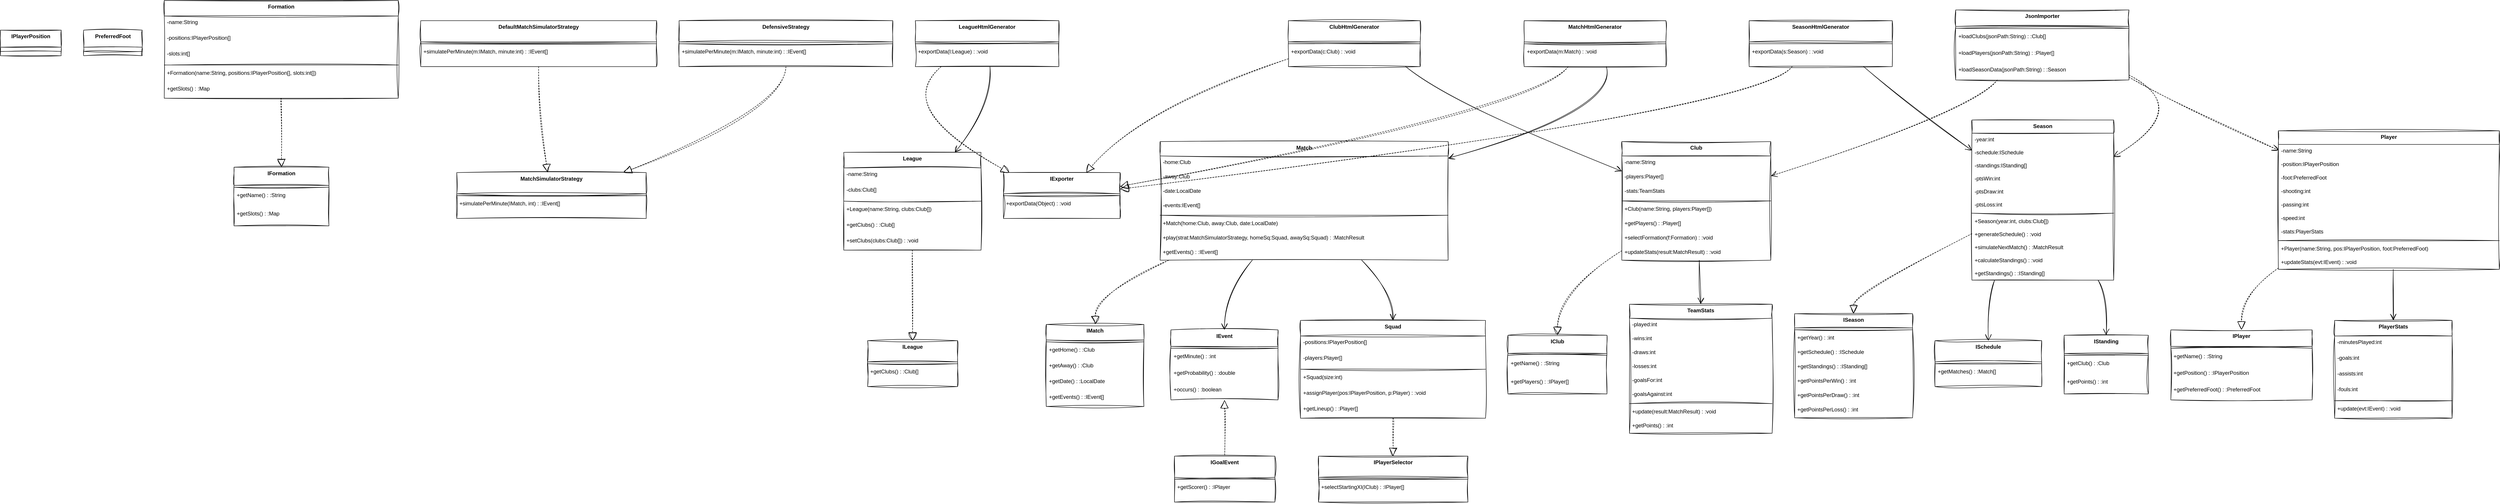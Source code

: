 <mxfile>
    <diagram name="Página-1" id="am4MDc6Or0WjBNdkSLBn">
        <mxGraphModel dx="4380" dy="3630" grid="0" gridSize="10" guides="1" tooltips="1" connect="1" arrows="1" fold="1" page="1" pageScale="1" pageWidth="827" pageHeight="1169" background="#FFFFFF" math="0" shadow="0">
            <root>
                <mxCell id="0"/>
                <mxCell id="1" parent="0"/>
                <mxCell id="YT2RuRJ8nAbgr_poYTAT-1" value="ILeague" style="swimlane;fontStyle=1;align=center;verticalAlign=top;childLayout=stackLayout;horizontal=1;startSize=47.2;horizontalStack=0;resizeParent=1;resizeParentMax=0;resizeLast=0;collapsible=0;marginBottom=0;sketch=1;curveFitting=1;jiggle=2;" parent="1" vertex="1">
                    <mxGeometry x="1947" y="777" width="200" height="102.2" as="geometry"/>
                </mxCell>
                <mxCell id="YT2RuRJ8nAbgr_poYTAT-2" style="line;strokeWidth=1;fillColor=none;align=left;verticalAlign=middle;spacingTop=-1;spacingLeft=3;spacingRight=3;rotatable=0;labelPosition=right;points=[];portConstraint=eastwest;strokeColor=inherit;sketch=1;curveFitting=1;jiggle=2;" parent="YT2RuRJ8nAbgr_poYTAT-1" vertex="1">
                    <mxGeometry y="47.2" width="200" height="8" as="geometry"/>
                </mxCell>
                <mxCell id="YT2RuRJ8nAbgr_poYTAT-3" value="+getClubs() : :Club[]" style="text;strokeColor=none;fillColor=none;align=left;verticalAlign=top;spacingLeft=4;spacingRight=4;overflow=hidden;rotatable=0;points=[[0,0.5],[1,0.5]];portConstraint=eastwest;sketch=1;curveFitting=1;jiggle=2;" parent="YT2RuRJ8nAbgr_poYTAT-1" vertex="1">
                    <mxGeometry y="55.2" width="200" height="47" as="geometry"/>
                </mxCell>
                <mxCell id="YT2RuRJ8nAbgr_poYTAT-4" value="ISchedule" style="swimlane;fontStyle=1;align=center;verticalAlign=top;childLayout=stackLayout;horizontal=1;startSize=47.2;horizontalStack=0;resizeParent=1;resizeParentMax=0;resizeLast=0;collapsible=0;marginBottom=0;sketch=1;curveFitting=1;jiggle=2;" parent="1" vertex="1">
                    <mxGeometry x="4319" y="777" width="237" height="102.2" as="geometry"/>
                </mxCell>
                <mxCell id="YT2RuRJ8nAbgr_poYTAT-5" style="line;strokeWidth=1;fillColor=none;align=left;verticalAlign=middle;spacingTop=-1;spacingLeft=3;spacingRight=3;rotatable=0;labelPosition=right;points=[];portConstraint=eastwest;strokeColor=inherit;sketch=1;curveFitting=1;jiggle=2;" parent="YT2RuRJ8nAbgr_poYTAT-4" vertex="1">
                    <mxGeometry y="47.2" width="237" height="8" as="geometry"/>
                </mxCell>
                <mxCell id="YT2RuRJ8nAbgr_poYTAT-6" value="+getMatches() : :Match[]" style="text;strokeColor=none;fillColor=none;align=left;verticalAlign=top;spacingLeft=4;spacingRight=4;overflow=hidden;rotatable=0;points=[[0,0.5],[1,0.5]];portConstraint=eastwest;sketch=1;curveFitting=1;jiggle=2;" parent="YT2RuRJ8nAbgr_poYTAT-4" vertex="1">
                    <mxGeometry y="55.2" width="237" height="47" as="geometry"/>
                </mxCell>
                <mxCell id="YT2RuRJ8nAbgr_poYTAT-7" value="ISeason" style="swimlane;fontStyle=1;align=center;verticalAlign=top;childLayout=stackLayout;horizontal=1;startSize=31.733;horizontalStack=0;resizeParent=1;resizeParentMax=0;resizeLast=0;collapsible=0;marginBottom=0;sketch=1;curveFitting=1;jiggle=2;" parent="1" vertex="1">
                    <mxGeometry x="4007" y="717" width="262" height="231.733" as="geometry"/>
                </mxCell>
                <mxCell id="YT2RuRJ8nAbgr_poYTAT-8" style="line;strokeWidth=1;fillColor=none;align=left;verticalAlign=middle;spacingTop=-1;spacingLeft=3;spacingRight=3;rotatable=0;labelPosition=right;points=[];portConstraint=eastwest;strokeColor=inherit;sketch=1;curveFitting=1;jiggle=2;" parent="YT2RuRJ8nAbgr_poYTAT-7" vertex="1">
                    <mxGeometry y="31.733" width="262" height="8" as="geometry"/>
                </mxCell>
                <mxCell id="YT2RuRJ8nAbgr_poYTAT-9" value="+getYear() : :int" style="text;strokeColor=none;fillColor=none;align=left;verticalAlign=top;spacingLeft=4;spacingRight=4;overflow=hidden;rotatable=0;points=[[0,0.5],[1,0.5]];portConstraint=eastwest;sketch=1;curveFitting=1;jiggle=2;" parent="YT2RuRJ8nAbgr_poYTAT-7" vertex="1">
                    <mxGeometry y="39.733" width="262" height="32" as="geometry"/>
                </mxCell>
                <mxCell id="YT2RuRJ8nAbgr_poYTAT-10" value="+getSchedule() : :ISchedule" style="text;strokeColor=none;fillColor=none;align=left;verticalAlign=top;spacingLeft=4;spacingRight=4;overflow=hidden;rotatable=0;points=[[0,0.5],[1,0.5]];portConstraint=eastwest;sketch=1;curveFitting=1;jiggle=2;" parent="YT2RuRJ8nAbgr_poYTAT-7" vertex="1">
                    <mxGeometry y="71.733" width="262" height="32" as="geometry"/>
                </mxCell>
                <mxCell id="YT2RuRJ8nAbgr_poYTAT-11" value="+getStandings() : :IStanding[]" style="text;strokeColor=none;fillColor=none;align=left;verticalAlign=top;spacingLeft=4;spacingRight=4;overflow=hidden;rotatable=0;points=[[0,0.5],[1,0.5]];portConstraint=eastwest;sketch=1;curveFitting=1;jiggle=2;" parent="YT2RuRJ8nAbgr_poYTAT-7" vertex="1">
                    <mxGeometry y="103.733" width="262" height="32" as="geometry"/>
                </mxCell>
                <mxCell id="YT2RuRJ8nAbgr_poYTAT-12" value="+getPointsPerWin() : :int" style="text;strokeColor=none;fillColor=none;align=left;verticalAlign=top;spacingLeft=4;spacingRight=4;overflow=hidden;rotatable=0;points=[[0,0.5],[1,0.5]];portConstraint=eastwest;sketch=1;curveFitting=1;jiggle=2;" parent="YT2RuRJ8nAbgr_poYTAT-7" vertex="1">
                    <mxGeometry y="135.733" width="262" height="32" as="geometry"/>
                </mxCell>
                <mxCell id="YT2RuRJ8nAbgr_poYTAT-13" value="+getPointsPerDraw() : :int" style="text;strokeColor=none;fillColor=none;align=left;verticalAlign=top;spacingLeft=4;spacingRight=4;overflow=hidden;rotatable=0;points=[[0,0.5],[1,0.5]];portConstraint=eastwest;sketch=1;curveFitting=1;jiggle=2;" parent="YT2RuRJ8nAbgr_poYTAT-7" vertex="1">
                    <mxGeometry y="167.733" width="262" height="32" as="geometry"/>
                </mxCell>
                <mxCell id="YT2RuRJ8nAbgr_poYTAT-14" value="+getPointsPerLoss() : :int" style="text;strokeColor=none;fillColor=none;align=left;verticalAlign=top;spacingLeft=4;spacingRight=4;overflow=hidden;rotatable=0;points=[[0,0.5],[1,0.5]];portConstraint=eastwest;sketch=1;curveFitting=1;jiggle=2;" parent="YT2RuRJ8nAbgr_poYTAT-7" vertex="1">
                    <mxGeometry y="199.733" width="262" height="32" as="geometry"/>
                </mxCell>
                <mxCell id="YT2RuRJ8nAbgr_poYTAT-15" value="IStanding" style="swimlane;fontStyle=1;align=center;verticalAlign=top;childLayout=stackLayout;horizontal=1;startSize=40.571;horizontalStack=0;resizeParent=1;resizeParentMax=0;resizeLast=0;collapsible=0;marginBottom=0;sketch=1;curveFitting=1;jiggle=2;" parent="1" vertex="1">
                    <mxGeometry x="4606" y="765" width="187" height="130.571" as="geometry"/>
                </mxCell>
                <mxCell id="YT2RuRJ8nAbgr_poYTAT-16" style="line;strokeWidth=1;fillColor=none;align=left;verticalAlign=middle;spacingTop=-1;spacingLeft=3;spacingRight=3;rotatable=0;labelPosition=right;points=[];portConstraint=eastwest;strokeColor=inherit;sketch=1;curveFitting=1;jiggle=2;" parent="YT2RuRJ8nAbgr_poYTAT-15" vertex="1">
                    <mxGeometry y="40.571" width="187" height="8" as="geometry"/>
                </mxCell>
                <mxCell id="YT2RuRJ8nAbgr_poYTAT-17" value="+getClub() : :Club" style="text;strokeColor=none;fillColor=none;align=left;verticalAlign=top;spacingLeft=4;spacingRight=4;overflow=hidden;rotatable=0;points=[[0,0.5],[1,0.5]];portConstraint=eastwest;sketch=1;curveFitting=1;jiggle=2;" parent="YT2RuRJ8nAbgr_poYTAT-15" vertex="1">
                    <mxGeometry y="48.571" width="187" height="41" as="geometry"/>
                </mxCell>
                <mxCell id="YT2RuRJ8nAbgr_poYTAT-18" value="+getPoints() : :int" style="text;strokeColor=none;fillColor=none;align=left;verticalAlign=top;spacingLeft=4;spacingRight=4;overflow=hidden;rotatable=0;points=[[0,0.5],[1,0.5]];portConstraint=eastwest;sketch=1;curveFitting=1;jiggle=2;" parent="YT2RuRJ8nAbgr_poYTAT-15" vertex="1">
                    <mxGeometry y="89.571" width="187" height="41" as="geometry"/>
                </mxCell>
                <mxCell id="YT2RuRJ8nAbgr_poYTAT-19" value="IMatch" style="swimlane;fontStyle=1;align=center;verticalAlign=top;childLayout=stackLayout;horizontal=1;startSize=34.545;horizontalStack=0;resizeParent=1;resizeParentMax=0;resizeLast=0;collapsible=0;marginBottom=0;sketch=1;curveFitting=1;jiggle=2;" parent="1" vertex="1">
                    <mxGeometry x="2344" y="741" width="217" height="182.545" as="geometry"/>
                </mxCell>
                <mxCell id="YT2RuRJ8nAbgr_poYTAT-20" style="line;strokeWidth=1;fillColor=none;align=left;verticalAlign=middle;spacingTop=-1;spacingLeft=3;spacingRight=3;rotatable=0;labelPosition=right;points=[];portConstraint=eastwest;strokeColor=inherit;sketch=1;curveFitting=1;jiggle=2;" parent="YT2RuRJ8nAbgr_poYTAT-19" vertex="1">
                    <mxGeometry y="34.545" width="217" height="8" as="geometry"/>
                </mxCell>
                <mxCell id="YT2RuRJ8nAbgr_poYTAT-21" value="+getHome() : :Club" style="text;strokeColor=none;fillColor=none;align=left;verticalAlign=top;spacingLeft=4;spacingRight=4;overflow=hidden;rotatable=0;points=[[0,0.5],[1,0.5]];portConstraint=eastwest;sketch=1;curveFitting=1;jiggle=2;" parent="YT2RuRJ8nAbgr_poYTAT-19" vertex="1">
                    <mxGeometry y="42.545" width="217" height="35" as="geometry"/>
                </mxCell>
                <mxCell id="YT2RuRJ8nAbgr_poYTAT-22" value="+getAway() : :Club" style="text;strokeColor=none;fillColor=none;align=left;verticalAlign=top;spacingLeft=4;spacingRight=4;overflow=hidden;rotatable=0;points=[[0,0.5],[1,0.5]];portConstraint=eastwest;sketch=1;curveFitting=1;jiggle=2;" parent="YT2RuRJ8nAbgr_poYTAT-19" vertex="1">
                    <mxGeometry y="77.545" width="217" height="35" as="geometry"/>
                </mxCell>
                <mxCell id="YT2RuRJ8nAbgr_poYTAT-23" value="+getDate() : :LocalDate" style="text;strokeColor=none;fillColor=none;align=left;verticalAlign=top;spacingLeft=4;spacingRight=4;overflow=hidden;rotatable=0;points=[[0,0.5],[1,0.5]];portConstraint=eastwest;sketch=1;curveFitting=1;jiggle=2;" parent="YT2RuRJ8nAbgr_poYTAT-19" vertex="1">
                    <mxGeometry y="112.545" width="217" height="35" as="geometry"/>
                </mxCell>
                <mxCell id="YT2RuRJ8nAbgr_poYTAT-24" value="+getEvents() : :IEvent[]" style="text;strokeColor=none;fillColor=none;align=left;verticalAlign=top;spacingLeft=4;spacingRight=4;overflow=hidden;rotatable=0;points=[[0,0.5],[1,0.5]];portConstraint=eastwest;sketch=1;curveFitting=1;jiggle=2;" parent="YT2RuRJ8nAbgr_poYTAT-19" vertex="1">
                    <mxGeometry y="147.545" width="217" height="35" as="geometry"/>
                </mxCell>
                <mxCell id="YT2RuRJ8nAbgr_poYTAT-25" value="IPlayer" style="swimlane;fontStyle=1;align=center;verticalAlign=top;childLayout=stackLayout;horizontal=1;startSize=36.889;horizontalStack=0;resizeParent=1;resizeParentMax=0;resizeLast=0;collapsible=0;marginBottom=0;sketch=1;curveFitting=1;jiggle=2;" parent="1" vertex="1">
                    <mxGeometry x="4843" y="753" width="314" height="155.889" as="geometry"/>
                </mxCell>
                <mxCell id="YT2RuRJ8nAbgr_poYTAT-26" style="line;strokeWidth=1;fillColor=none;align=left;verticalAlign=middle;spacingTop=-1;spacingLeft=3;spacingRight=3;rotatable=0;labelPosition=right;points=[];portConstraint=eastwest;strokeColor=inherit;sketch=1;curveFitting=1;jiggle=2;" parent="YT2RuRJ8nAbgr_poYTAT-25" vertex="1">
                    <mxGeometry y="36.889" width="314" height="8" as="geometry"/>
                </mxCell>
                <mxCell id="YT2RuRJ8nAbgr_poYTAT-27" value="+getName() : :String" style="text;strokeColor=none;fillColor=none;align=left;verticalAlign=top;spacingLeft=4;spacingRight=4;overflow=hidden;rotatable=0;points=[[0,0.5],[1,0.5]];portConstraint=eastwest;sketch=1;curveFitting=1;jiggle=2;" parent="YT2RuRJ8nAbgr_poYTAT-25" vertex="1">
                    <mxGeometry y="44.889" width="314" height="37" as="geometry"/>
                </mxCell>
                <mxCell id="YT2RuRJ8nAbgr_poYTAT-28" value="+getPosition() : :IPlayerPosition" style="text;strokeColor=none;fillColor=none;align=left;verticalAlign=top;spacingLeft=4;spacingRight=4;overflow=hidden;rotatable=0;points=[[0,0.5],[1,0.5]];portConstraint=eastwest;sketch=1;curveFitting=1;jiggle=2;" parent="YT2RuRJ8nAbgr_poYTAT-25" vertex="1">
                    <mxGeometry y="81.889" width="314" height="37" as="geometry"/>
                </mxCell>
                <mxCell id="YT2RuRJ8nAbgr_poYTAT-29" value="+getPreferredFoot() : :PreferredFoot" style="text;strokeColor=none;fillColor=none;align=left;verticalAlign=top;spacingLeft=4;spacingRight=4;overflow=hidden;rotatable=0;points=[[0,0.5],[1,0.5]];portConstraint=eastwest;sketch=1;curveFitting=1;jiggle=2;" parent="YT2RuRJ8nAbgr_poYTAT-25" vertex="1">
                    <mxGeometry y="118.889" width="314" height="37" as="geometry"/>
                </mxCell>
                <mxCell id="YT2RuRJ8nAbgr_poYTAT-30" value="IPlayerPosition" style="swimlane;fontStyle=1;align=center;verticalAlign=top;childLayout=stackLayout;horizontal=1;startSize=38;horizontalStack=0;resizeParent=1;resizeParentMax=0;resizeLast=0;collapsible=0;marginBottom=0;sketch=1;curveFitting=1;jiggle=2;" parent="1" vertex="1">
                    <mxGeometry x="20" y="86" width="135" height="57" as="geometry"/>
                </mxCell>
                <mxCell id="YT2RuRJ8nAbgr_poYTAT-31" style="line;strokeWidth=1;fillColor=none;align=left;verticalAlign=middle;spacingTop=-1;spacingLeft=3;spacingRight=3;rotatable=0;labelPosition=right;points=[];portConstraint=eastwest;strokeColor=inherit;sketch=1;curveFitting=1;jiggle=2;" parent="YT2RuRJ8nAbgr_poYTAT-30" vertex="1">
                    <mxGeometry y="38" width="135" height="19" as="geometry"/>
                </mxCell>
                <mxCell id="YT2RuRJ8nAbgr_poYTAT-32" value="PreferredFoot" style="swimlane;fontStyle=1;align=center;verticalAlign=top;childLayout=stackLayout;horizontal=1;startSize=38;horizontalStack=0;resizeParent=1;resizeParentMax=0;resizeLast=0;collapsible=0;marginBottom=0;sketch=1;curveFitting=1;jiggle=2;" parent="1" vertex="1">
                    <mxGeometry x="205" y="86" width="130" height="57" as="geometry"/>
                </mxCell>
                <mxCell id="YT2RuRJ8nAbgr_poYTAT-33" style="line;strokeWidth=1;fillColor=none;align=left;verticalAlign=middle;spacingTop=-1;spacingLeft=3;spacingRight=3;rotatable=0;labelPosition=right;points=[];portConstraint=eastwest;strokeColor=inherit;sketch=1;curveFitting=1;jiggle=2;" parent="YT2RuRJ8nAbgr_poYTAT-32" vertex="1">
                    <mxGeometry y="38" width="130" height="19" as="geometry"/>
                </mxCell>
                <mxCell id="YT2RuRJ8nAbgr_poYTAT-34" value="IClub" style="swimlane;fontStyle=1;align=center;verticalAlign=top;childLayout=stackLayout;horizontal=1;startSize=40.571;horizontalStack=0;resizeParent=1;resizeParentMax=0;resizeLast=0;collapsible=0;marginBottom=0;sketch=1;curveFitting=1;jiggle=2;" parent="1" vertex="1">
                    <mxGeometry x="3370" y="765" width="220" height="130.571" as="geometry"/>
                </mxCell>
                <mxCell id="YT2RuRJ8nAbgr_poYTAT-35" style="line;strokeWidth=1;fillColor=none;align=left;verticalAlign=middle;spacingTop=-1;spacingLeft=3;spacingRight=3;rotatable=0;labelPosition=right;points=[];portConstraint=eastwest;strokeColor=inherit;sketch=1;curveFitting=1;jiggle=2;" parent="YT2RuRJ8nAbgr_poYTAT-34" vertex="1">
                    <mxGeometry y="40.571" width="220" height="8" as="geometry"/>
                </mxCell>
                <mxCell id="YT2RuRJ8nAbgr_poYTAT-36" value="+getName() : :String" style="text;strokeColor=none;fillColor=none;align=left;verticalAlign=top;spacingLeft=4;spacingRight=4;overflow=hidden;rotatable=0;points=[[0,0.5],[1,0.5]];portConstraint=eastwest;sketch=1;curveFitting=1;jiggle=2;" parent="YT2RuRJ8nAbgr_poYTAT-34" vertex="1">
                    <mxGeometry y="48.571" width="220" height="41" as="geometry"/>
                </mxCell>
                <mxCell id="YT2RuRJ8nAbgr_poYTAT-37" value="+getPlayers() : :IPlayer[]" style="text;strokeColor=none;fillColor=none;align=left;verticalAlign=top;spacingLeft=4;spacingRight=4;overflow=hidden;rotatable=0;points=[[0,0.5],[1,0.5]];portConstraint=eastwest;sketch=1;curveFitting=1;jiggle=2;" parent="YT2RuRJ8nAbgr_poYTAT-34" vertex="1">
                    <mxGeometry y="89.571" width="220" height="41" as="geometry"/>
                </mxCell>
                <mxCell id="YT2RuRJ8nAbgr_poYTAT-38" value="IFormation" style="swimlane;fontStyle=1;align=center;verticalAlign=top;childLayout=stackLayout;horizontal=1;startSize=40.571;horizontalStack=0;resizeParent=1;resizeParentMax=0;resizeLast=0;collapsible=0;marginBottom=0;sketch=1;curveFitting=1;jiggle=2;" parent="1" vertex="1">
                    <mxGeometry x="539" y="391" width="211" height="130.571" as="geometry"/>
                </mxCell>
                <mxCell id="YT2RuRJ8nAbgr_poYTAT-39" style="line;strokeWidth=1;fillColor=none;align=left;verticalAlign=middle;spacingTop=-1;spacingLeft=3;spacingRight=3;rotatable=0;labelPosition=right;points=[];portConstraint=eastwest;strokeColor=inherit;sketch=1;curveFitting=1;jiggle=2;" parent="YT2RuRJ8nAbgr_poYTAT-38" vertex="1">
                    <mxGeometry y="40.571" width="211" height="8" as="geometry"/>
                </mxCell>
                <mxCell id="YT2RuRJ8nAbgr_poYTAT-40" value="+getName() : :String" style="text;strokeColor=none;fillColor=none;align=left;verticalAlign=top;spacingLeft=4;spacingRight=4;overflow=hidden;rotatable=0;points=[[0,0.5],[1,0.5]];portConstraint=eastwest;sketch=1;curveFitting=1;jiggle=2;" parent="YT2RuRJ8nAbgr_poYTAT-38" vertex="1">
                    <mxGeometry y="48.571" width="211" height="41" as="geometry"/>
                </mxCell>
                <mxCell id="YT2RuRJ8nAbgr_poYTAT-41" value="+getSlots() : :Map" style="text;strokeColor=none;fillColor=none;align=left;verticalAlign=top;spacingLeft=4;spacingRight=4;overflow=hidden;rotatable=0;points=[[0,0.5],[1,0.5]];portConstraint=eastwest;sketch=1;curveFitting=1;jiggle=2;" parent="YT2RuRJ8nAbgr_poYTAT-38" vertex="1">
                    <mxGeometry y="89.571" width="211" height="41" as="geometry"/>
                </mxCell>
                <mxCell id="YT2RuRJ8nAbgr_poYTAT-42" value="IPlayerSelector" style="swimlane;fontStyle=1;align=center;verticalAlign=top;childLayout=stackLayout;horizontal=1;startSize=47.2;horizontalStack=0;resizeParent=1;resizeParentMax=0;resizeLast=0;collapsible=0;marginBottom=0;sketch=1;curveFitting=1;jiggle=2;" parent="1" vertex="1">
                    <mxGeometry x="2949" y="1034" width="332" height="102.2" as="geometry"/>
                </mxCell>
                <mxCell id="YT2RuRJ8nAbgr_poYTAT-43" style="line;strokeWidth=1;fillColor=none;align=left;verticalAlign=middle;spacingTop=-1;spacingLeft=3;spacingRight=3;rotatable=0;labelPosition=right;points=[];portConstraint=eastwest;strokeColor=inherit;sketch=1;curveFitting=1;jiggle=2;" parent="YT2RuRJ8nAbgr_poYTAT-42" vertex="1">
                    <mxGeometry y="47.2" width="332" height="8" as="geometry"/>
                </mxCell>
                <mxCell id="YT2RuRJ8nAbgr_poYTAT-44" value="+selectStartingXI(IClub) : :IPlayer[]" style="text;strokeColor=none;fillColor=none;align=left;verticalAlign=top;spacingLeft=4;spacingRight=4;overflow=hidden;rotatable=0;points=[[0,0.5],[1,0.5]];portConstraint=eastwest;sketch=1;curveFitting=1;jiggle=2;" parent="YT2RuRJ8nAbgr_poYTAT-42" vertex="1">
                    <mxGeometry y="55.2" width="332" height="47" as="geometry"/>
                </mxCell>
                <mxCell id="YT2RuRJ8nAbgr_poYTAT-45" value="IEvent" style="swimlane;fontStyle=1;align=center;verticalAlign=top;childLayout=stackLayout;horizontal=1;startSize=36.889;horizontalStack=0;resizeParent=1;resizeParentMax=0;resizeLast=0;collapsible=0;marginBottom=0;sketch=1;curveFitting=1;jiggle=2;" parent="1" vertex="1">
                    <mxGeometry x="2621" y="753" width="238" height="155.889" as="geometry"/>
                </mxCell>
                <mxCell id="YT2RuRJ8nAbgr_poYTAT-46" style="line;strokeWidth=1;fillColor=none;align=left;verticalAlign=middle;spacingTop=-1;spacingLeft=3;spacingRight=3;rotatable=0;labelPosition=right;points=[];portConstraint=eastwest;strokeColor=inherit;sketch=1;curveFitting=1;jiggle=2;" parent="YT2RuRJ8nAbgr_poYTAT-45" vertex="1">
                    <mxGeometry y="36.889" width="238" height="8" as="geometry"/>
                </mxCell>
                <mxCell id="YT2RuRJ8nAbgr_poYTAT-47" value="+getMinute() : :int" style="text;strokeColor=none;fillColor=none;align=left;verticalAlign=top;spacingLeft=4;spacingRight=4;overflow=hidden;rotatable=0;points=[[0,0.5],[1,0.5]];portConstraint=eastwest;sketch=1;curveFitting=1;jiggle=2;" parent="YT2RuRJ8nAbgr_poYTAT-45" vertex="1">
                    <mxGeometry y="44.889" width="238" height="37" as="geometry"/>
                </mxCell>
                <mxCell id="YT2RuRJ8nAbgr_poYTAT-48" value="+getProbability() : :double" style="text;strokeColor=none;fillColor=none;align=left;verticalAlign=top;spacingLeft=4;spacingRight=4;overflow=hidden;rotatable=0;points=[[0,0.5],[1,0.5]];portConstraint=eastwest;sketch=1;curveFitting=1;jiggle=2;" parent="YT2RuRJ8nAbgr_poYTAT-45" vertex="1">
                    <mxGeometry y="81.889" width="238" height="37" as="geometry"/>
                </mxCell>
                <mxCell id="YT2RuRJ8nAbgr_poYTAT-49" value="+occurs() : :boolean" style="text;strokeColor=none;fillColor=none;align=left;verticalAlign=top;spacingLeft=4;spacingRight=4;overflow=hidden;rotatable=0;points=[[0,0.5],[1,0.5]];portConstraint=eastwest;sketch=1;curveFitting=1;jiggle=2;" parent="YT2RuRJ8nAbgr_poYTAT-45" vertex="1">
                    <mxGeometry y="118.889" width="238" height="37" as="geometry"/>
                </mxCell>
                <mxCell id="YT2RuRJ8nAbgr_poYTAT-50" value="IGoalEvent" style="swimlane;fontStyle=1;align=center;verticalAlign=top;childLayout=stackLayout;horizontal=1;startSize=47.2;horizontalStack=0;resizeParent=1;resizeParentMax=0;resizeLast=0;collapsible=0;marginBottom=0;sketch=1;curveFitting=1;jiggle=2;" parent="1" vertex="1">
                    <mxGeometry x="2629" y="1034" width="223" height="102.2" as="geometry"/>
                </mxCell>
                <mxCell id="YT2RuRJ8nAbgr_poYTAT-51" style="line;strokeWidth=1;fillColor=none;align=left;verticalAlign=middle;spacingTop=-1;spacingLeft=3;spacingRight=3;rotatable=0;labelPosition=right;points=[];portConstraint=eastwest;strokeColor=inherit;sketch=1;curveFitting=1;jiggle=2;" parent="YT2RuRJ8nAbgr_poYTAT-50" vertex="1">
                    <mxGeometry y="47.2" width="223" height="8" as="geometry"/>
                </mxCell>
                <mxCell id="YT2RuRJ8nAbgr_poYTAT-52" value="+getScorer() : :IPlayer" style="text;strokeColor=none;fillColor=none;align=left;verticalAlign=top;spacingLeft=4;spacingRight=4;overflow=hidden;rotatable=0;points=[[0,0.5],[1,0.5]];portConstraint=eastwest;sketch=1;curveFitting=1;jiggle=2;" parent="YT2RuRJ8nAbgr_poYTAT-50" vertex="1">
                    <mxGeometry y="55.2" width="223" height="47" as="geometry"/>
                </mxCell>
                <mxCell id="YT2RuRJ8nAbgr_poYTAT-53" value="MatchSimulatorStrategy" style="swimlane;fontStyle=1;align=center;verticalAlign=top;childLayout=stackLayout;horizontal=1;startSize=47.2;horizontalStack=0;resizeParent=1;resizeParentMax=0;resizeLast=0;collapsible=0;marginBottom=0;sketch=1;curveFitting=1;jiggle=2;" parent="1" vertex="1">
                    <mxGeometry x="1034" y="403" width="421" height="102.2" as="geometry"/>
                </mxCell>
                <mxCell id="YT2RuRJ8nAbgr_poYTAT-54" style="line;strokeWidth=1;fillColor=none;align=left;verticalAlign=middle;spacingTop=-1;spacingLeft=3;spacingRight=3;rotatable=0;labelPosition=right;points=[];portConstraint=eastwest;strokeColor=inherit;sketch=1;curveFitting=1;jiggle=2;" parent="YT2RuRJ8nAbgr_poYTAT-53" vertex="1">
                    <mxGeometry y="47.2" width="421" height="8" as="geometry"/>
                </mxCell>
                <mxCell id="YT2RuRJ8nAbgr_poYTAT-55" value="+simulatePerMinute(IMatch, int) : :IEvent[]" style="text;strokeColor=none;fillColor=none;align=left;verticalAlign=top;spacingLeft=4;spacingRight=4;overflow=hidden;rotatable=0;points=[[0,0.5],[1,0.5]];portConstraint=eastwest;sketch=1;curveFitting=1;jiggle=2;" parent="YT2RuRJ8nAbgr_poYTAT-53" vertex="1">
                    <mxGeometry y="55.2" width="421" height="47" as="geometry"/>
                </mxCell>
                <mxCell id="YT2RuRJ8nAbgr_poYTAT-56" value="IExporter" style="swimlane;fontStyle=1;align=center;verticalAlign=top;childLayout=stackLayout;horizontal=1;startSize=47.2;horizontalStack=0;resizeParent=1;resizeParentMax=0;resizeLast=0;collapsible=0;marginBottom=0;sketch=1;curveFitting=1;jiggle=2;" parent="1" vertex="1">
                    <mxGeometry x="2249" y="403" width="259" height="102.2" as="geometry"/>
                </mxCell>
                <mxCell id="YT2RuRJ8nAbgr_poYTAT-57" style="line;strokeWidth=1;fillColor=none;align=left;verticalAlign=middle;spacingTop=-1;spacingLeft=3;spacingRight=3;rotatable=0;labelPosition=right;points=[];portConstraint=eastwest;strokeColor=inherit;sketch=1;curveFitting=1;jiggle=2;" parent="YT2RuRJ8nAbgr_poYTAT-56" vertex="1">
                    <mxGeometry y="47.2" width="259" height="8" as="geometry"/>
                </mxCell>
                <mxCell id="YT2RuRJ8nAbgr_poYTAT-58" value="+exportData(Object) : :void" style="text;strokeColor=none;fillColor=none;align=left;verticalAlign=top;spacingLeft=4;spacingRight=4;overflow=hidden;rotatable=0;points=[[0,0.5],[1,0.5]];portConstraint=eastwest;sketch=1;curveFitting=1;jiggle=2;" parent="YT2RuRJ8nAbgr_poYTAT-56" vertex="1">
                    <mxGeometry y="55.2" width="259" height="47" as="geometry"/>
                </mxCell>
                <mxCell id="YT2RuRJ8nAbgr_poYTAT-59" value="JsonImporter" style="swimlane;fontStyle=1;align=center;verticalAlign=top;childLayout=stackLayout;horizontal=1;startSize=36.889;horizontalStack=0;resizeParent=1;resizeParentMax=0;resizeLast=0;collapsible=0;marginBottom=0;sketch=1;curveFitting=1;jiggle=2;" parent="1" vertex="1">
                    <mxGeometry x="4365" y="41" width="385" height="155.889" as="geometry"/>
                </mxCell>
                <mxCell id="YT2RuRJ8nAbgr_poYTAT-60" style="line;strokeWidth=1;fillColor=none;align=left;verticalAlign=middle;spacingTop=-1;spacingLeft=3;spacingRight=3;rotatable=0;labelPosition=right;points=[];portConstraint=eastwest;strokeColor=inherit;sketch=1;curveFitting=1;jiggle=2;" parent="YT2RuRJ8nAbgr_poYTAT-59" vertex="1">
                    <mxGeometry y="36.889" width="385" height="8" as="geometry"/>
                </mxCell>
                <mxCell id="YT2RuRJ8nAbgr_poYTAT-61" value="+loadClubs(jsonPath:String) : :Club[]" style="text;strokeColor=none;fillColor=none;align=left;verticalAlign=top;spacingLeft=4;spacingRight=4;overflow=hidden;rotatable=0;points=[[0,0.5],[1,0.5]];portConstraint=eastwest;sketch=1;curveFitting=1;jiggle=2;" parent="YT2RuRJ8nAbgr_poYTAT-59" vertex="1">
                    <mxGeometry y="44.889" width="385" height="37" as="geometry"/>
                </mxCell>
                <mxCell id="YT2RuRJ8nAbgr_poYTAT-62" value="+loadPlayers(jsonPath:String) : :Player[]" style="text;strokeColor=none;fillColor=none;align=left;verticalAlign=top;spacingLeft=4;spacingRight=4;overflow=hidden;rotatable=0;points=[[0,0.5],[1,0.5]];portConstraint=eastwest;sketch=1;curveFitting=1;jiggle=2;" parent="YT2RuRJ8nAbgr_poYTAT-59" vertex="1">
                    <mxGeometry y="81.889" width="385" height="37" as="geometry"/>
                </mxCell>
                <mxCell id="YT2RuRJ8nAbgr_poYTAT-63" value="+loadSeasonData(jsonPath:String) : :Season" style="text;strokeColor=none;fillColor=none;align=left;verticalAlign=top;spacingLeft=4;spacingRight=4;overflow=hidden;rotatable=0;points=[[0,0.5],[1,0.5]];portConstraint=eastwest;sketch=1;curveFitting=1;jiggle=2;" parent="YT2RuRJ8nAbgr_poYTAT-59" vertex="1">
                    <mxGeometry y="118.889" width="385" height="37" as="geometry"/>
                </mxCell>
                <mxCell id="YT2RuRJ8nAbgr_poYTAT-64" value="Season" style="swimlane;fontStyle=1;align=center;verticalAlign=top;childLayout=stackLayout;horizontal=1;startSize=29.333;horizontalStack=0;resizeParent=1;resizeParentMax=0;resizeLast=0;collapsible=0;marginBottom=0;sketch=1;curveFitting=1;jiggle=2;" parent="1" vertex="1">
                    <mxGeometry x="4401" y="286" width="315" height="356.333" as="geometry"/>
                </mxCell>
                <mxCell id="YT2RuRJ8nAbgr_poYTAT-65" value="-year:int" style="text;strokeColor=none;fillColor=none;align=left;verticalAlign=top;spacingLeft=4;spacingRight=4;overflow=hidden;rotatable=0;points=[[0,0.5],[1,0.5]];portConstraint=eastwest;sketch=1;curveFitting=1;jiggle=2;" parent="YT2RuRJ8nAbgr_poYTAT-64" vertex="1">
                    <mxGeometry y="29.333" width="315" height="29" as="geometry"/>
                </mxCell>
                <mxCell id="YT2RuRJ8nAbgr_poYTAT-66" value="-schedule:ISchedule" style="text;strokeColor=none;fillColor=none;align=left;verticalAlign=top;spacingLeft=4;spacingRight=4;overflow=hidden;rotatable=0;points=[[0,0.5],[1,0.5]];portConstraint=eastwest;sketch=1;curveFitting=1;jiggle=2;" parent="YT2RuRJ8nAbgr_poYTAT-64" vertex="1">
                    <mxGeometry y="58.333" width="315" height="29" as="geometry"/>
                </mxCell>
                <mxCell id="YT2RuRJ8nAbgr_poYTAT-67" value="-standings:IStanding[]" style="text;strokeColor=none;fillColor=none;align=left;verticalAlign=top;spacingLeft=4;spacingRight=4;overflow=hidden;rotatable=0;points=[[0,0.5],[1,0.5]];portConstraint=eastwest;sketch=1;curveFitting=1;jiggle=2;" parent="YT2RuRJ8nAbgr_poYTAT-64" vertex="1">
                    <mxGeometry y="87.333" width="315" height="29" as="geometry"/>
                </mxCell>
                <mxCell id="YT2RuRJ8nAbgr_poYTAT-68" value="-ptsWin:int" style="text;strokeColor=none;fillColor=none;align=left;verticalAlign=top;spacingLeft=4;spacingRight=4;overflow=hidden;rotatable=0;points=[[0,0.5],[1,0.5]];portConstraint=eastwest;sketch=1;curveFitting=1;jiggle=2;" parent="YT2RuRJ8nAbgr_poYTAT-64" vertex="1">
                    <mxGeometry y="116.333" width="315" height="29" as="geometry"/>
                </mxCell>
                <mxCell id="YT2RuRJ8nAbgr_poYTAT-69" value="-ptsDraw:int" style="text;strokeColor=none;fillColor=none;align=left;verticalAlign=top;spacingLeft=4;spacingRight=4;overflow=hidden;rotatable=0;points=[[0,0.5],[1,0.5]];portConstraint=eastwest;sketch=1;curveFitting=1;jiggle=2;" parent="YT2RuRJ8nAbgr_poYTAT-64" vertex="1">
                    <mxGeometry y="145.333" width="315" height="29" as="geometry"/>
                </mxCell>
                <mxCell id="YT2RuRJ8nAbgr_poYTAT-70" value="-ptsLoss:int" style="text;strokeColor=none;fillColor=none;align=left;verticalAlign=top;spacingLeft=4;spacingRight=4;overflow=hidden;rotatable=0;points=[[0,0.5],[1,0.5]];portConstraint=eastwest;sketch=1;curveFitting=1;jiggle=2;" parent="YT2RuRJ8nAbgr_poYTAT-64" vertex="1">
                    <mxGeometry y="174.333" width="315" height="29" as="geometry"/>
                </mxCell>
                <mxCell id="YT2RuRJ8nAbgr_poYTAT-71" style="line;strokeWidth=1;fillColor=none;align=left;verticalAlign=middle;spacingTop=-1;spacingLeft=3;spacingRight=3;rotatable=0;labelPosition=right;points=[];portConstraint=eastwest;strokeColor=inherit;sketch=1;curveFitting=1;jiggle=2;" parent="YT2RuRJ8nAbgr_poYTAT-64" vertex="1">
                    <mxGeometry y="203.333" width="315" height="8" as="geometry"/>
                </mxCell>
                <mxCell id="YT2RuRJ8nAbgr_poYTAT-72" value="+Season(year:int, clubs:Club[])" style="text;strokeColor=none;fillColor=none;align=left;verticalAlign=top;spacingLeft=4;spacingRight=4;overflow=hidden;rotatable=0;points=[[0,0.5],[1,0.5]];portConstraint=eastwest;sketch=1;curveFitting=1;jiggle=2;" parent="YT2RuRJ8nAbgr_poYTAT-64" vertex="1">
                    <mxGeometry y="211.333" width="315" height="29" as="geometry"/>
                </mxCell>
                <mxCell id="YT2RuRJ8nAbgr_poYTAT-73" value="+generateSchedule() : :void" style="text;strokeColor=none;fillColor=none;align=left;verticalAlign=top;spacingLeft=4;spacingRight=4;overflow=hidden;rotatable=0;points=[[0,0.5],[1,0.5]];portConstraint=eastwest;sketch=1;curveFitting=1;jiggle=2;" parent="YT2RuRJ8nAbgr_poYTAT-64" vertex="1">
                    <mxGeometry y="240.333" width="315" height="29" as="geometry"/>
                </mxCell>
                <mxCell id="YT2RuRJ8nAbgr_poYTAT-74" value="+simulateNextMatch() : :MatchResult" style="text;strokeColor=none;fillColor=none;align=left;verticalAlign=top;spacingLeft=4;spacingRight=4;overflow=hidden;rotatable=0;points=[[0,0.5],[1,0.5]];portConstraint=eastwest;sketch=1;curveFitting=1;jiggle=2;" parent="YT2RuRJ8nAbgr_poYTAT-64" vertex="1">
                    <mxGeometry y="269.333" width="315" height="29" as="geometry"/>
                </mxCell>
                <mxCell id="YT2RuRJ8nAbgr_poYTAT-75" value="+calculateStandings() : :void" style="text;strokeColor=none;fillColor=none;align=left;verticalAlign=top;spacingLeft=4;spacingRight=4;overflow=hidden;rotatable=0;points=[[0,0.5],[1,0.5]];portConstraint=eastwest;sketch=1;curveFitting=1;jiggle=2;" parent="YT2RuRJ8nAbgr_poYTAT-64" vertex="1">
                    <mxGeometry y="298.333" width="315" height="29" as="geometry"/>
                </mxCell>
                <mxCell id="YT2RuRJ8nAbgr_poYTAT-76" value="+getStandings() : :IStanding[]" style="text;strokeColor=none;fillColor=none;align=left;verticalAlign=top;spacingLeft=4;spacingRight=4;overflow=hidden;rotatable=0;points=[[0,0.5],[1,0.5]];portConstraint=eastwest;sketch=1;curveFitting=1;jiggle=2;" parent="YT2RuRJ8nAbgr_poYTAT-64" vertex="1">
                    <mxGeometry y="327.333" width="315" height="29" as="geometry"/>
                </mxCell>
                <mxCell id="YT2RuRJ8nAbgr_poYTAT-77" value="League" style="swimlane;fontStyle=1;align=center;verticalAlign=top;childLayout=stackLayout;horizontal=1;startSize=34.667;horizontalStack=0;resizeParent=1;resizeParentMax=0;resizeLast=0;collapsible=0;marginBottom=0;sketch=1;curveFitting=1;jiggle=2;" parent="1" vertex="1">
                    <mxGeometry x="1894" y="358" width="305" height="217.667" as="geometry"/>
                </mxCell>
                <mxCell id="YT2RuRJ8nAbgr_poYTAT-78" value="-name:String" style="text;strokeColor=none;fillColor=none;align=left;verticalAlign=top;spacingLeft=4;spacingRight=4;overflow=hidden;rotatable=0;points=[[0,0.5],[1,0.5]];portConstraint=eastwest;sketch=1;curveFitting=1;jiggle=2;" parent="YT2RuRJ8nAbgr_poYTAT-77" vertex="1">
                    <mxGeometry y="34.667" width="305" height="35" as="geometry"/>
                </mxCell>
                <mxCell id="YT2RuRJ8nAbgr_poYTAT-79" value="-clubs:Club[]" style="text;strokeColor=none;fillColor=none;align=left;verticalAlign=top;spacingLeft=4;spacingRight=4;overflow=hidden;rotatable=0;points=[[0,0.5],[1,0.5]];portConstraint=eastwest;sketch=1;curveFitting=1;jiggle=2;" parent="YT2RuRJ8nAbgr_poYTAT-77" vertex="1">
                    <mxGeometry y="69.667" width="305" height="35" as="geometry"/>
                </mxCell>
                <mxCell id="YT2RuRJ8nAbgr_poYTAT-80" style="line;strokeWidth=1;fillColor=none;align=left;verticalAlign=middle;spacingTop=-1;spacingLeft=3;spacingRight=3;rotatable=0;labelPosition=right;points=[];portConstraint=eastwest;strokeColor=inherit;sketch=1;curveFitting=1;jiggle=2;" parent="YT2RuRJ8nAbgr_poYTAT-77" vertex="1">
                    <mxGeometry y="104.667" width="305" height="8" as="geometry"/>
                </mxCell>
                <mxCell id="YT2RuRJ8nAbgr_poYTAT-81" value="+League(name:String, clubs:Club[])" style="text;strokeColor=none;fillColor=none;align=left;verticalAlign=top;spacingLeft=4;spacingRight=4;overflow=hidden;rotatable=0;points=[[0,0.5],[1,0.5]];portConstraint=eastwest;sketch=1;curveFitting=1;jiggle=2;" parent="YT2RuRJ8nAbgr_poYTAT-77" vertex="1">
                    <mxGeometry y="112.667" width="305" height="35" as="geometry"/>
                </mxCell>
                <mxCell id="YT2RuRJ8nAbgr_poYTAT-82" value="+getClubs() : :Club[]" style="text;strokeColor=none;fillColor=none;align=left;verticalAlign=top;spacingLeft=4;spacingRight=4;overflow=hidden;rotatable=0;points=[[0,0.5],[1,0.5]];portConstraint=eastwest;sketch=1;curveFitting=1;jiggle=2;" parent="YT2RuRJ8nAbgr_poYTAT-77" vertex="1">
                    <mxGeometry y="147.667" width="305" height="35" as="geometry"/>
                </mxCell>
                <mxCell id="YT2RuRJ8nAbgr_poYTAT-83" value="+setClubs(clubs:Club[]) : :void" style="text;strokeColor=none;fillColor=none;align=left;verticalAlign=top;spacingLeft=4;spacingRight=4;overflow=hidden;rotatable=0;points=[[0,0.5],[1,0.5]];portConstraint=eastwest;sketch=1;curveFitting=1;jiggle=2;" parent="YT2RuRJ8nAbgr_poYTAT-77" vertex="1">
                    <mxGeometry y="182.667" width="305" height="35" as="geometry"/>
                </mxCell>
                <mxCell id="YT2RuRJ8nAbgr_poYTAT-84" value="Club" style="swimlane;fontStyle=1;align=center;verticalAlign=top;childLayout=stackLayout;horizontal=1;startSize=32;horizontalStack=0;resizeParent=1;resizeParentMax=0;resizeLast=0;collapsible=0;marginBottom=0;sketch=1;curveFitting=1;jiggle=2;" parent="1" vertex="1">
                    <mxGeometry x="3623" y="334" width="331" height="264" as="geometry"/>
                </mxCell>
                <mxCell id="YT2RuRJ8nAbgr_poYTAT-85" value="-name:String" style="text;strokeColor=none;fillColor=none;align=left;verticalAlign=top;spacingLeft=4;spacingRight=4;overflow=hidden;rotatable=0;points=[[0,0.5],[1,0.5]];portConstraint=eastwest;sketch=1;curveFitting=1;jiggle=2;" parent="YT2RuRJ8nAbgr_poYTAT-84" vertex="1">
                    <mxGeometry y="32" width="331" height="32" as="geometry"/>
                </mxCell>
                <mxCell id="YT2RuRJ8nAbgr_poYTAT-86" value="-players:Player[]" style="text;strokeColor=none;fillColor=none;align=left;verticalAlign=top;spacingLeft=4;spacingRight=4;overflow=hidden;rotatable=0;points=[[0,0.5],[1,0.5]];portConstraint=eastwest;sketch=1;curveFitting=1;jiggle=2;" parent="YT2RuRJ8nAbgr_poYTAT-84" vertex="1">
                    <mxGeometry y="64" width="331" height="32" as="geometry"/>
                </mxCell>
                <mxCell id="YT2RuRJ8nAbgr_poYTAT-87" value="-stats:TeamStats" style="text;strokeColor=none;fillColor=none;align=left;verticalAlign=top;spacingLeft=4;spacingRight=4;overflow=hidden;rotatable=0;points=[[0,0.5],[1,0.5]];portConstraint=eastwest;sketch=1;curveFitting=1;jiggle=2;" parent="YT2RuRJ8nAbgr_poYTAT-84" vertex="1">
                    <mxGeometry y="96" width="331" height="32" as="geometry"/>
                </mxCell>
                <mxCell id="YT2RuRJ8nAbgr_poYTAT-88" style="line;strokeWidth=1;fillColor=none;align=left;verticalAlign=middle;spacingTop=-1;spacingLeft=3;spacingRight=3;rotatable=0;labelPosition=right;points=[];portConstraint=eastwest;strokeColor=inherit;sketch=1;curveFitting=1;jiggle=2;" parent="YT2RuRJ8nAbgr_poYTAT-84" vertex="1">
                    <mxGeometry y="128" width="331" height="8" as="geometry"/>
                </mxCell>
                <mxCell id="YT2RuRJ8nAbgr_poYTAT-89" value="+Club(name:String, players:Player[])" style="text;strokeColor=none;fillColor=none;align=left;verticalAlign=top;spacingLeft=4;spacingRight=4;overflow=hidden;rotatable=0;points=[[0,0.5],[1,0.5]];portConstraint=eastwest;sketch=1;curveFitting=1;jiggle=2;" parent="YT2RuRJ8nAbgr_poYTAT-84" vertex="1">
                    <mxGeometry y="136" width="331" height="32" as="geometry"/>
                </mxCell>
                <mxCell id="YT2RuRJ8nAbgr_poYTAT-90" value="+getPlayers() : :Player[]" style="text;strokeColor=none;fillColor=none;align=left;verticalAlign=top;spacingLeft=4;spacingRight=4;overflow=hidden;rotatable=0;points=[[0,0.5],[1,0.5]];portConstraint=eastwest;sketch=1;curveFitting=1;jiggle=2;" parent="YT2RuRJ8nAbgr_poYTAT-84" vertex="1">
                    <mxGeometry y="168" width="331" height="32" as="geometry"/>
                </mxCell>
                <mxCell id="YT2RuRJ8nAbgr_poYTAT-91" value="+selectFormation(f:Formation) : :void" style="text;strokeColor=none;fillColor=none;align=left;verticalAlign=top;spacingLeft=4;spacingRight=4;overflow=hidden;rotatable=0;points=[[0,0.5],[1,0.5]];portConstraint=eastwest;sketch=1;curveFitting=1;jiggle=2;" parent="YT2RuRJ8nAbgr_poYTAT-84" vertex="1">
                    <mxGeometry y="200" width="331" height="32" as="geometry"/>
                </mxCell>
                <mxCell id="YT2RuRJ8nAbgr_poYTAT-92" value="+updateStats(result:MatchResult) : :void" style="text;strokeColor=none;fillColor=none;align=left;verticalAlign=top;spacingLeft=4;spacingRight=4;overflow=hidden;rotatable=0;points=[[0,0.5],[1,0.5]];portConstraint=eastwest;sketch=1;curveFitting=1;jiggle=2;" parent="YT2RuRJ8nAbgr_poYTAT-84" vertex="1">
                    <mxGeometry y="232" width="331" height="32" as="geometry"/>
                </mxCell>
                <mxCell id="YT2RuRJ8nAbgr_poYTAT-93" value="Player" style="swimlane;fontStyle=1;align=center;verticalAlign=top;childLayout=stackLayout;horizontal=1;startSize=30.4;horizontalStack=0;resizeParent=1;resizeParentMax=0;resizeLast=0;collapsible=0;marginBottom=0;sketch=1;curveFitting=1;jiggle=2;" parent="1" vertex="1">
                    <mxGeometry x="5082" y="310" width="491" height="308.4" as="geometry"/>
                </mxCell>
                <mxCell id="YT2RuRJ8nAbgr_poYTAT-94" value="-name:String" style="text;strokeColor=none;fillColor=none;align=left;verticalAlign=top;spacingLeft=4;spacingRight=4;overflow=hidden;rotatable=0;points=[[0,0.5],[1,0.5]];portConstraint=eastwest;sketch=1;curveFitting=1;jiggle=2;" parent="YT2RuRJ8nAbgr_poYTAT-93" vertex="1">
                    <mxGeometry y="30.4" width="491" height="30" as="geometry"/>
                </mxCell>
                <mxCell id="YT2RuRJ8nAbgr_poYTAT-95" value="-position:IPlayerPosition" style="text;strokeColor=none;fillColor=none;align=left;verticalAlign=top;spacingLeft=4;spacingRight=4;overflow=hidden;rotatable=0;points=[[0,0.5],[1,0.5]];portConstraint=eastwest;sketch=1;curveFitting=1;jiggle=2;" parent="YT2RuRJ8nAbgr_poYTAT-93" vertex="1">
                    <mxGeometry y="60.4" width="491" height="30" as="geometry"/>
                </mxCell>
                <mxCell id="YT2RuRJ8nAbgr_poYTAT-96" value="-foot:PreferredFoot" style="text;strokeColor=none;fillColor=none;align=left;verticalAlign=top;spacingLeft=4;spacingRight=4;overflow=hidden;rotatable=0;points=[[0,0.5],[1,0.5]];portConstraint=eastwest;sketch=1;curveFitting=1;jiggle=2;" parent="YT2RuRJ8nAbgr_poYTAT-93" vertex="1">
                    <mxGeometry y="90.4" width="491" height="30" as="geometry"/>
                </mxCell>
                <mxCell id="YT2RuRJ8nAbgr_poYTAT-97" value="-shooting:int" style="text;strokeColor=none;fillColor=none;align=left;verticalAlign=top;spacingLeft=4;spacingRight=4;overflow=hidden;rotatable=0;points=[[0,0.5],[1,0.5]];portConstraint=eastwest;sketch=1;curveFitting=1;jiggle=2;" parent="YT2RuRJ8nAbgr_poYTAT-93" vertex="1">
                    <mxGeometry y="120.4" width="491" height="30" as="geometry"/>
                </mxCell>
                <mxCell id="YT2RuRJ8nAbgr_poYTAT-98" value="-passing:int" style="text;strokeColor=none;fillColor=none;align=left;verticalAlign=top;spacingLeft=4;spacingRight=4;overflow=hidden;rotatable=0;points=[[0,0.5],[1,0.5]];portConstraint=eastwest;sketch=1;curveFitting=1;jiggle=2;" parent="YT2RuRJ8nAbgr_poYTAT-93" vertex="1">
                    <mxGeometry y="150.4" width="491" height="30" as="geometry"/>
                </mxCell>
                <mxCell id="YT2RuRJ8nAbgr_poYTAT-99" value="-speed:int" style="text;strokeColor=none;fillColor=none;align=left;verticalAlign=top;spacingLeft=4;spacingRight=4;overflow=hidden;rotatable=0;points=[[0,0.5],[1,0.5]];portConstraint=eastwest;sketch=1;curveFitting=1;jiggle=2;" parent="YT2RuRJ8nAbgr_poYTAT-93" vertex="1">
                    <mxGeometry y="180.4" width="491" height="30" as="geometry"/>
                </mxCell>
                <mxCell id="YT2RuRJ8nAbgr_poYTAT-100" value="-stats:PlayerStats" style="text;strokeColor=none;fillColor=none;align=left;verticalAlign=top;spacingLeft=4;spacingRight=4;overflow=hidden;rotatable=0;points=[[0,0.5],[1,0.5]];portConstraint=eastwest;sketch=1;curveFitting=1;jiggle=2;" parent="YT2RuRJ8nAbgr_poYTAT-93" vertex="1">
                    <mxGeometry y="210.4" width="491" height="30" as="geometry"/>
                </mxCell>
                <mxCell id="YT2RuRJ8nAbgr_poYTAT-101" style="line;strokeWidth=1;fillColor=none;align=left;verticalAlign=middle;spacingTop=-1;spacingLeft=3;spacingRight=3;rotatable=0;labelPosition=right;points=[];portConstraint=eastwest;strokeColor=inherit;sketch=1;curveFitting=1;jiggle=2;" parent="YT2RuRJ8nAbgr_poYTAT-93" vertex="1">
                    <mxGeometry y="240.4" width="491" height="8" as="geometry"/>
                </mxCell>
                <mxCell id="YT2RuRJ8nAbgr_poYTAT-102" value="+Player(name:String, pos:IPlayerPosition, foot:PreferredFoot)" style="text;strokeColor=none;fillColor=none;align=left;verticalAlign=top;spacingLeft=4;spacingRight=4;overflow=hidden;rotatable=0;points=[[0,0.5],[1,0.5]];portConstraint=eastwest;sketch=1;curveFitting=1;jiggle=2;" parent="YT2RuRJ8nAbgr_poYTAT-93" vertex="1">
                    <mxGeometry y="248.4" width="491" height="30" as="geometry"/>
                </mxCell>
                <mxCell id="YT2RuRJ8nAbgr_poYTAT-103" value="+updateStats(evt:IEvent) : :void" style="text;strokeColor=none;fillColor=none;align=left;verticalAlign=top;spacingLeft=4;spacingRight=4;overflow=hidden;rotatable=0;points=[[0,0.5],[1,0.5]];portConstraint=eastwest;sketch=1;curveFitting=1;jiggle=2;" parent="YT2RuRJ8nAbgr_poYTAT-93" vertex="1">
                    <mxGeometry y="278.4" width="491" height="30" as="geometry"/>
                </mxCell>
                <mxCell id="YT2RuRJ8nAbgr_poYTAT-104" value="Formation" style="swimlane;fontStyle=1;align=center;verticalAlign=top;childLayout=stackLayout;horizontal=1;startSize=34.667;horizontalStack=0;resizeParent=1;resizeParentMax=0;resizeLast=0;collapsible=0;marginBottom=0;sketch=1;curveFitting=1;jiggle=2;" parent="1" vertex="1">
                    <mxGeometry x="384" y="20" width="520" height="217.667" as="geometry"/>
                </mxCell>
                <mxCell id="YT2RuRJ8nAbgr_poYTAT-105" value="-name:String" style="text;strokeColor=none;fillColor=none;align=left;verticalAlign=top;spacingLeft=4;spacingRight=4;overflow=hidden;rotatable=0;points=[[0,0.5],[1,0.5]];portConstraint=eastwest;sketch=1;curveFitting=1;jiggle=2;" parent="YT2RuRJ8nAbgr_poYTAT-104" vertex="1">
                    <mxGeometry y="34.667" width="520" height="35" as="geometry"/>
                </mxCell>
                <mxCell id="YT2RuRJ8nAbgr_poYTAT-106" value="-positions:IPlayerPosition[]" style="text;strokeColor=none;fillColor=none;align=left;verticalAlign=top;spacingLeft=4;spacingRight=4;overflow=hidden;rotatable=0;points=[[0,0.5],[1,0.5]];portConstraint=eastwest;sketch=1;curveFitting=1;jiggle=2;" parent="YT2RuRJ8nAbgr_poYTAT-104" vertex="1">
                    <mxGeometry y="69.667" width="520" height="35" as="geometry"/>
                </mxCell>
                <mxCell id="YT2RuRJ8nAbgr_poYTAT-107" value="-slots:int[]" style="text;strokeColor=none;fillColor=none;align=left;verticalAlign=top;spacingLeft=4;spacingRight=4;overflow=hidden;rotatable=0;points=[[0,0.5],[1,0.5]];portConstraint=eastwest;sketch=1;curveFitting=1;jiggle=2;" parent="YT2RuRJ8nAbgr_poYTAT-104" vertex="1">
                    <mxGeometry y="104.667" width="520" height="35" as="geometry"/>
                </mxCell>
                <mxCell id="YT2RuRJ8nAbgr_poYTAT-108" style="line;strokeWidth=1;fillColor=none;align=left;verticalAlign=middle;spacingTop=-1;spacingLeft=3;spacingRight=3;rotatable=0;labelPosition=right;points=[];portConstraint=eastwest;strokeColor=inherit;sketch=1;curveFitting=1;jiggle=2;" parent="YT2RuRJ8nAbgr_poYTAT-104" vertex="1">
                    <mxGeometry y="139.667" width="520" height="8" as="geometry"/>
                </mxCell>
                <mxCell id="YT2RuRJ8nAbgr_poYTAT-109" value="+Formation(name:String, positions:IPlayerPosition[], slots:int[])" style="text;strokeColor=none;fillColor=none;align=left;verticalAlign=top;spacingLeft=4;spacingRight=4;overflow=hidden;rotatable=0;points=[[0,0.5],[1,0.5]];portConstraint=eastwest;sketch=1;curveFitting=1;jiggle=2;" parent="YT2RuRJ8nAbgr_poYTAT-104" vertex="1">
                    <mxGeometry y="147.667" width="520" height="35" as="geometry"/>
                </mxCell>
                <mxCell id="YT2RuRJ8nAbgr_poYTAT-110" value="+getSlots() : :Map" style="text;strokeColor=none;fillColor=none;align=left;verticalAlign=top;spacingLeft=4;spacingRight=4;overflow=hidden;rotatable=0;points=[[0,0.5],[1,0.5]];portConstraint=eastwest;sketch=1;curveFitting=1;jiggle=2;" parent="YT2RuRJ8nAbgr_poYTAT-104" vertex="1">
                    <mxGeometry y="182.667" width="520" height="35" as="geometry"/>
                </mxCell>
                <mxCell id="YT2RuRJ8nAbgr_poYTAT-111" value="Squad" style="swimlane;fontStyle=1;align=center;verticalAlign=top;childLayout=stackLayout;horizontal=1;startSize=34.667;horizontalStack=0;resizeParent=1;resizeParentMax=0;resizeLast=0;collapsible=0;marginBottom=0;sketch=1;curveFitting=1;jiggle=2;" parent="1" vertex="1">
                    <mxGeometry x="2909" y="732" width="411" height="217.667" as="geometry"/>
                </mxCell>
                <mxCell id="YT2RuRJ8nAbgr_poYTAT-112" value="-positions:IPlayerPosition[]" style="text;strokeColor=none;fillColor=none;align=left;verticalAlign=top;spacingLeft=4;spacingRight=4;overflow=hidden;rotatable=0;points=[[0,0.5],[1,0.5]];portConstraint=eastwest;sketch=1;curveFitting=1;jiggle=2;" parent="YT2RuRJ8nAbgr_poYTAT-111" vertex="1">
                    <mxGeometry y="34.667" width="411" height="35" as="geometry"/>
                </mxCell>
                <mxCell id="YT2RuRJ8nAbgr_poYTAT-113" value="-players:Player[]" style="text;strokeColor=none;fillColor=none;align=left;verticalAlign=top;spacingLeft=4;spacingRight=4;overflow=hidden;rotatable=0;points=[[0,0.5],[1,0.5]];portConstraint=eastwest;sketch=1;curveFitting=1;jiggle=2;" parent="YT2RuRJ8nAbgr_poYTAT-111" vertex="1">
                    <mxGeometry y="69.667" width="411" height="35" as="geometry"/>
                </mxCell>
                <mxCell id="YT2RuRJ8nAbgr_poYTAT-114" style="line;strokeWidth=1;fillColor=none;align=left;verticalAlign=middle;spacingTop=-1;spacingLeft=3;spacingRight=3;rotatable=0;labelPosition=right;points=[];portConstraint=eastwest;strokeColor=inherit;sketch=1;curveFitting=1;jiggle=2;" parent="YT2RuRJ8nAbgr_poYTAT-111" vertex="1">
                    <mxGeometry y="104.667" width="411" height="8" as="geometry"/>
                </mxCell>
                <mxCell id="YT2RuRJ8nAbgr_poYTAT-115" value="+Squad(size:int)" style="text;strokeColor=none;fillColor=none;align=left;verticalAlign=top;spacingLeft=4;spacingRight=4;overflow=hidden;rotatable=0;points=[[0,0.5],[1,0.5]];portConstraint=eastwest;sketch=1;curveFitting=1;jiggle=2;" parent="YT2RuRJ8nAbgr_poYTAT-111" vertex="1">
                    <mxGeometry y="112.667" width="411" height="35" as="geometry"/>
                </mxCell>
                <mxCell id="YT2RuRJ8nAbgr_poYTAT-116" value="+assignPlayer(pos:IPlayerPosition, p:Player) : :void" style="text;strokeColor=none;fillColor=none;align=left;verticalAlign=top;spacingLeft=4;spacingRight=4;overflow=hidden;rotatable=0;points=[[0,0.5],[1,0.5]];portConstraint=eastwest;sketch=1;curveFitting=1;jiggle=2;" parent="YT2RuRJ8nAbgr_poYTAT-111" vertex="1">
                    <mxGeometry y="147.667" width="411" height="35" as="geometry"/>
                </mxCell>
                <mxCell id="YT2RuRJ8nAbgr_poYTAT-117" value="+getLineup() : :Player[]" style="text;strokeColor=none;fillColor=none;align=left;verticalAlign=top;spacingLeft=4;spacingRight=4;overflow=hidden;rotatable=0;points=[[0,0.5],[1,0.5]];portConstraint=eastwest;sketch=1;curveFitting=1;jiggle=2;" parent="YT2RuRJ8nAbgr_poYTAT-111" vertex="1">
                    <mxGeometry y="182.667" width="411" height="35" as="geometry"/>
                </mxCell>
                <mxCell id="YT2RuRJ8nAbgr_poYTAT-118" value="Match" style="swimlane;fontStyle=1;align=center;verticalAlign=top;childLayout=stackLayout;horizontal=1;startSize=32;horizontalStack=0;resizeParent=1;resizeParentMax=0;resizeLast=0;collapsible=0;marginBottom=0;sketch=1;curveFitting=1;jiggle=2;" parent="1" vertex="1">
                    <mxGeometry x="2597" y="334" width="640" height="264" as="geometry"/>
                </mxCell>
                <mxCell id="YT2RuRJ8nAbgr_poYTAT-119" value="-home:Club" style="text;strokeColor=none;fillColor=none;align=left;verticalAlign=top;spacingLeft=4;spacingRight=4;overflow=hidden;rotatable=0;points=[[0,0.5],[1,0.5]];portConstraint=eastwest;sketch=1;curveFitting=1;jiggle=2;" parent="YT2RuRJ8nAbgr_poYTAT-118" vertex="1">
                    <mxGeometry y="32" width="640" height="32" as="geometry"/>
                </mxCell>
                <mxCell id="YT2RuRJ8nAbgr_poYTAT-120" value="-away:Club" style="text;strokeColor=none;fillColor=none;align=left;verticalAlign=top;spacingLeft=4;spacingRight=4;overflow=hidden;rotatable=0;points=[[0,0.5],[1,0.5]];portConstraint=eastwest;sketch=1;curveFitting=1;jiggle=2;" parent="YT2RuRJ8nAbgr_poYTAT-118" vertex="1">
                    <mxGeometry y="64" width="640" height="32" as="geometry"/>
                </mxCell>
                <mxCell id="YT2RuRJ8nAbgr_poYTAT-121" value="-date:LocalDate" style="text;strokeColor=none;fillColor=none;align=left;verticalAlign=top;spacingLeft=4;spacingRight=4;overflow=hidden;rotatable=0;points=[[0,0.5],[1,0.5]];portConstraint=eastwest;sketch=1;curveFitting=1;jiggle=2;" parent="YT2RuRJ8nAbgr_poYTAT-118" vertex="1">
                    <mxGeometry y="96" width="640" height="32" as="geometry"/>
                </mxCell>
                <mxCell id="YT2RuRJ8nAbgr_poYTAT-122" value="-events:IEvent[]" style="text;strokeColor=none;fillColor=none;align=left;verticalAlign=top;spacingLeft=4;spacingRight=4;overflow=hidden;rotatable=0;points=[[0,0.5],[1,0.5]];portConstraint=eastwest;sketch=1;curveFitting=1;jiggle=2;" parent="YT2RuRJ8nAbgr_poYTAT-118" vertex="1">
                    <mxGeometry y="128" width="640" height="32" as="geometry"/>
                </mxCell>
                <mxCell id="YT2RuRJ8nAbgr_poYTAT-123" style="line;strokeWidth=1;fillColor=none;align=left;verticalAlign=middle;spacingTop=-1;spacingLeft=3;spacingRight=3;rotatable=0;labelPosition=right;points=[];portConstraint=eastwest;strokeColor=inherit;sketch=1;curveFitting=1;jiggle=2;" parent="YT2RuRJ8nAbgr_poYTAT-118" vertex="1">
                    <mxGeometry y="160" width="640" height="8" as="geometry"/>
                </mxCell>
                <mxCell id="YT2RuRJ8nAbgr_poYTAT-124" value="+Match(home:Club, away:Club, date:LocalDate)" style="text;strokeColor=none;fillColor=none;align=left;verticalAlign=top;spacingLeft=4;spacingRight=4;overflow=hidden;rotatable=0;points=[[0,0.5],[1,0.5]];portConstraint=eastwest;sketch=1;curveFitting=1;jiggle=2;" parent="YT2RuRJ8nAbgr_poYTAT-118" vertex="1">
                    <mxGeometry y="168" width="640" height="32" as="geometry"/>
                </mxCell>
                <mxCell id="YT2RuRJ8nAbgr_poYTAT-125" value="+play(strat:MatchSimulatorStrategy, homeSq:Squad, awaySq:Squad) : :MatchResult" style="text;strokeColor=none;fillColor=none;align=left;verticalAlign=top;spacingLeft=4;spacingRight=4;overflow=hidden;rotatable=0;points=[[0,0.5],[1,0.5]];portConstraint=eastwest;sketch=1;curveFitting=1;jiggle=2;" parent="YT2RuRJ8nAbgr_poYTAT-118" vertex="1">
                    <mxGeometry y="200" width="640" height="32" as="geometry"/>
                </mxCell>
                <mxCell id="YT2RuRJ8nAbgr_poYTAT-126" value="+getEvents() : :IEvent[]" style="text;strokeColor=none;fillColor=none;align=left;verticalAlign=top;spacingLeft=4;spacingRight=4;overflow=hidden;rotatable=0;points=[[0,0.5],[1,0.5]];portConstraint=eastwest;sketch=1;curveFitting=1;jiggle=2;" parent="YT2RuRJ8nAbgr_poYTAT-118" vertex="1">
                    <mxGeometry y="232" width="640" height="32" as="geometry"/>
                </mxCell>
                <mxCell id="YT2RuRJ8nAbgr_poYTAT-127" value="TeamStats" style="swimlane;fontStyle=1;align=center;verticalAlign=top;childLayout=stackLayout;horizontal=1;startSize=31.111;horizontalStack=0;resizeParent=1;resizeParentMax=0;resizeLast=0;collapsible=0;marginBottom=0;sketch=1;curveFitting=1;jiggle=2;" parent="1" vertex="1">
                    <mxGeometry x="3640" y="696" width="317" height="287.111" as="geometry"/>
                </mxCell>
                <mxCell id="YT2RuRJ8nAbgr_poYTAT-128" value="-played:int" style="text;strokeColor=none;fillColor=none;align=left;verticalAlign=top;spacingLeft=4;spacingRight=4;overflow=hidden;rotatable=0;points=[[0,0.5],[1,0.5]];portConstraint=eastwest;sketch=1;curveFitting=1;jiggle=2;" parent="YT2RuRJ8nAbgr_poYTAT-127" vertex="1">
                    <mxGeometry y="31.111" width="317" height="31" as="geometry"/>
                </mxCell>
                <mxCell id="YT2RuRJ8nAbgr_poYTAT-129" value="-wins:int" style="text;strokeColor=none;fillColor=none;align=left;verticalAlign=top;spacingLeft=4;spacingRight=4;overflow=hidden;rotatable=0;points=[[0,0.5],[1,0.5]];portConstraint=eastwest;sketch=1;curveFitting=1;jiggle=2;" parent="YT2RuRJ8nAbgr_poYTAT-127" vertex="1">
                    <mxGeometry y="62.111" width="317" height="31" as="geometry"/>
                </mxCell>
                <mxCell id="YT2RuRJ8nAbgr_poYTAT-130" value="-draws:int" style="text;strokeColor=none;fillColor=none;align=left;verticalAlign=top;spacingLeft=4;spacingRight=4;overflow=hidden;rotatable=0;points=[[0,0.5],[1,0.5]];portConstraint=eastwest;sketch=1;curveFitting=1;jiggle=2;" parent="YT2RuRJ8nAbgr_poYTAT-127" vertex="1">
                    <mxGeometry y="93.111" width="317" height="31" as="geometry"/>
                </mxCell>
                <mxCell id="YT2RuRJ8nAbgr_poYTAT-131" value="-losses:int" style="text;strokeColor=none;fillColor=none;align=left;verticalAlign=top;spacingLeft=4;spacingRight=4;overflow=hidden;rotatable=0;points=[[0,0.5],[1,0.5]];portConstraint=eastwest;sketch=1;curveFitting=1;jiggle=2;" parent="YT2RuRJ8nAbgr_poYTAT-127" vertex="1">
                    <mxGeometry y="124.111" width="317" height="31" as="geometry"/>
                </mxCell>
                <mxCell id="YT2RuRJ8nAbgr_poYTAT-132" value="-goalsFor:int" style="text;strokeColor=none;fillColor=none;align=left;verticalAlign=top;spacingLeft=4;spacingRight=4;overflow=hidden;rotatable=0;points=[[0,0.5],[1,0.5]];portConstraint=eastwest;sketch=1;curveFitting=1;jiggle=2;" parent="YT2RuRJ8nAbgr_poYTAT-127" vertex="1">
                    <mxGeometry y="155.111" width="317" height="31" as="geometry"/>
                </mxCell>
                <mxCell id="YT2RuRJ8nAbgr_poYTAT-133" value="-goalsAgainst:int" style="text;strokeColor=none;fillColor=none;align=left;verticalAlign=top;spacingLeft=4;spacingRight=4;overflow=hidden;rotatable=0;points=[[0,0.5],[1,0.5]];portConstraint=eastwest;sketch=1;curveFitting=1;jiggle=2;" parent="YT2RuRJ8nAbgr_poYTAT-127" vertex="1">
                    <mxGeometry y="186.111" width="317" height="31" as="geometry"/>
                </mxCell>
                <mxCell id="YT2RuRJ8nAbgr_poYTAT-134" style="line;strokeWidth=1;fillColor=none;align=left;verticalAlign=middle;spacingTop=-1;spacingLeft=3;spacingRight=3;rotatable=0;labelPosition=right;points=[];portConstraint=eastwest;strokeColor=inherit;sketch=1;curveFitting=1;jiggle=2;" parent="YT2RuRJ8nAbgr_poYTAT-127" vertex="1">
                    <mxGeometry y="217.111" width="317" height="8" as="geometry"/>
                </mxCell>
                <mxCell id="YT2RuRJ8nAbgr_poYTAT-135" value="+update(result:MatchResult) : :void" style="text;strokeColor=none;fillColor=none;align=left;verticalAlign=top;spacingLeft=4;spacingRight=4;overflow=hidden;rotatable=0;points=[[0,0.5],[1,0.5]];portConstraint=eastwest;sketch=1;curveFitting=1;jiggle=2;" parent="YT2RuRJ8nAbgr_poYTAT-127" vertex="1">
                    <mxGeometry y="225.111" width="317" height="31" as="geometry"/>
                </mxCell>
                <mxCell id="YT2RuRJ8nAbgr_poYTAT-136" value="+getPoints() : :int" style="text;strokeColor=none;fillColor=none;align=left;verticalAlign=top;spacingLeft=4;spacingRight=4;overflow=hidden;rotatable=0;points=[[0,0.5],[1,0.5]];portConstraint=eastwest;sketch=1;curveFitting=1;jiggle=2;" parent="YT2RuRJ8nAbgr_poYTAT-127" vertex="1">
                    <mxGeometry y="256.111" width="317" height="31" as="geometry"/>
                </mxCell>
                <mxCell id="YT2RuRJ8nAbgr_poYTAT-137" value="PlayerStats" style="swimlane;fontStyle=1;align=center;verticalAlign=top;childLayout=stackLayout;horizontal=1;startSize=34.667;horizontalStack=0;resizeParent=1;resizeParentMax=0;resizeLast=0;collapsible=0;marginBottom=0;sketch=1;curveFitting=1;jiggle=2;" parent="1" vertex="1">
                    <mxGeometry x="5207" y="732" width="261" height="217.667" as="geometry"/>
                </mxCell>
                <mxCell id="YT2RuRJ8nAbgr_poYTAT-138" value="-minutesPlayed:int" style="text;strokeColor=none;fillColor=none;align=left;verticalAlign=top;spacingLeft=4;spacingRight=4;overflow=hidden;rotatable=0;points=[[0,0.5],[1,0.5]];portConstraint=eastwest;sketch=1;curveFitting=1;jiggle=2;" parent="YT2RuRJ8nAbgr_poYTAT-137" vertex="1">
                    <mxGeometry y="34.667" width="261" height="35" as="geometry"/>
                </mxCell>
                <mxCell id="YT2RuRJ8nAbgr_poYTAT-139" value="-goals:int" style="text;strokeColor=none;fillColor=none;align=left;verticalAlign=top;spacingLeft=4;spacingRight=4;overflow=hidden;rotatable=0;points=[[0,0.5],[1,0.5]];portConstraint=eastwest;sketch=1;curveFitting=1;jiggle=2;" parent="YT2RuRJ8nAbgr_poYTAT-137" vertex="1">
                    <mxGeometry y="69.667" width="261" height="35" as="geometry"/>
                </mxCell>
                <mxCell id="YT2RuRJ8nAbgr_poYTAT-140" value="-assists:int" style="text;strokeColor=none;fillColor=none;align=left;verticalAlign=top;spacingLeft=4;spacingRight=4;overflow=hidden;rotatable=0;points=[[0,0.5],[1,0.5]];portConstraint=eastwest;sketch=1;curveFitting=1;jiggle=2;" parent="YT2RuRJ8nAbgr_poYTAT-137" vertex="1">
                    <mxGeometry y="104.667" width="261" height="35" as="geometry"/>
                </mxCell>
                <mxCell id="YT2RuRJ8nAbgr_poYTAT-141" value="-fouls:int" style="text;strokeColor=none;fillColor=none;align=left;verticalAlign=top;spacingLeft=4;spacingRight=4;overflow=hidden;rotatable=0;points=[[0,0.5],[1,0.5]];portConstraint=eastwest;sketch=1;curveFitting=1;jiggle=2;" parent="YT2RuRJ8nAbgr_poYTAT-137" vertex="1">
                    <mxGeometry y="139.667" width="261" height="35" as="geometry"/>
                </mxCell>
                <mxCell id="YT2RuRJ8nAbgr_poYTAT-142" style="line;strokeWidth=1;fillColor=none;align=left;verticalAlign=middle;spacingTop=-1;spacingLeft=3;spacingRight=3;rotatable=0;labelPosition=right;points=[];portConstraint=eastwest;strokeColor=inherit;sketch=1;curveFitting=1;jiggle=2;" parent="YT2RuRJ8nAbgr_poYTAT-137" vertex="1">
                    <mxGeometry y="174.667" width="261" height="8" as="geometry"/>
                </mxCell>
                <mxCell id="YT2RuRJ8nAbgr_poYTAT-143" value="+update(evt:IEvent) : :void" style="text;strokeColor=none;fillColor=none;align=left;verticalAlign=top;spacingLeft=4;spacingRight=4;overflow=hidden;rotatable=0;points=[[0,0.5],[1,0.5]];portConstraint=eastwest;sketch=1;curveFitting=1;jiggle=2;" parent="YT2RuRJ8nAbgr_poYTAT-137" vertex="1">
                    <mxGeometry y="182.667" width="261" height="35" as="geometry"/>
                </mxCell>
                <mxCell id="YT2RuRJ8nAbgr_poYTAT-144" value="DefaultMatchSimulatorStrategy" style="swimlane;fontStyle=1;align=center;verticalAlign=top;childLayout=stackLayout;horizontal=1;startSize=47.2;horizontalStack=0;resizeParent=1;resizeParentMax=0;resizeLast=0;collapsible=0;marginBottom=0;sketch=1;curveFitting=1;jiggle=2;" parent="1" vertex="1">
                    <mxGeometry x="954" y="65" width="524" height="102.2" as="geometry"/>
                </mxCell>
                <mxCell id="YT2RuRJ8nAbgr_poYTAT-145" style="line;strokeWidth=1;fillColor=none;align=left;verticalAlign=middle;spacingTop=-1;spacingLeft=3;spacingRight=3;rotatable=0;labelPosition=right;points=[];portConstraint=eastwest;strokeColor=inherit;sketch=1;curveFitting=1;jiggle=2;" parent="YT2RuRJ8nAbgr_poYTAT-144" vertex="1">
                    <mxGeometry y="47.2" width="524" height="8" as="geometry"/>
                </mxCell>
                <mxCell id="YT2RuRJ8nAbgr_poYTAT-146" value="+simulatePerMinute(m:IMatch, minute:int) : :IEvent[]" style="text;strokeColor=none;fillColor=none;align=left;verticalAlign=top;spacingLeft=4;spacingRight=4;overflow=hidden;rotatable=0;points=[[0,0.5],[1,0.5]];portConstraint=eastwest;sketch=1;curveFitting=1;jiggle=2;" parent="YT2RuRJ8nAbgr_poYTAT-144" vertex="1">
                    <mxGeometry y="55.2" width="524" height="47" as="geometry"/>
                </mxCell>
                <mxCell id="YT2RuRJ8nAbgr_poYTAT-147" value="DefensiveStrategy" style="swimlane;fontStyle=1;align=center;verticalAlign=top;childLayout=stackLayout;horizontal=1;startSize=47.2;horizontalStack=0;resizeParent=1;resizeParentMax=0;resizeLast=0;collapsible=0;marginBottom=0;sketch=1;curveFitting=1;jiggle=2;" parent="1" vertex="1">
                    <mxGeometry x="1528" y="65" width="475" height="102.2" as="geometry"/>
                </mxCell>
                <mxCell id="YT2RuRJ8nAbgr_poYTAT-148" style="line;strokeWidth=1;fillColor=none;align=left;verticalAlign=middle;spacingTop=-1;spacingLeft=3;spacingRight=3;rotatable=0;labelPosition=right;points=[];portConstraint=eastwest;strokeColor=inherit;sketch=1;curveFitting=1;jiggle=2;" parent="YT2RuRJ8nAbgr_poYTAT-147" vertex="1">
                    <mxGeometry y="47.2" width="475" height="8" as="geometry"/>
                </mxCell>
                <mxCell id="YT2RuRJ8nAbgr_poYTAT-149" value="+simulatePerMinute(m:IMatch, minute:int) : :IEvent[]" style="text;strokeColor=none;fillColor=none;align=left;verticalAlign=top;spacingLeft=4;spacingRight=4;overflow=hidden;rotatable=0;points=[[0,0.5],[1,0.5]];portConstraint=eastwest;sketch=1;curveFitting=1;jiggle=2;" parent="YT2RuRJ8nAbgr_poYTAT-147" vertex="1">
                    <mxGeometry y="55.2" width="475" height="47" as="geometry"/>
                </mxCell>
                <mxCell id="YT2RuRJ8nAbgr_poYTAT-150" value="ClubHtmlGenerator" style="swimlane;fontStyle=1;align=center;verticalAlign=top;childLayout=stackLayout;horizontal=1;startSize=47.2;horizontalStack=0;resizeParent=1;resizeParentMax=0;resizeLast=0;collapsible=0;marginBottom=0;sketch=1;curveFitting=1;jiggle=2;" parent="1" vertex="1">
                    <mxGeometry x="2882" y="65" width="293" height="102.2" as="geometry"/>
                </mxCell>
                <mxCell id="YT2RuRJ8nAbgr_poYTAT-151" style="line;strokeWidth=1;fillColor=none;align=left;verticalAlign=middle;spacingTop=-1;spacingLeft=3;spacingRight=3;rotatable=0;labelPosition=right;points=[];portConstraint=eastwest;strokeColor=inherit;sketch=1;curveFitting=1;jiggle=2;" parent="YT2RuRJ8nAbgr_poYTAT-150" vertex="1">
                    <mxGeometry y="47.2" width="293" height="8" as="geometry"/>
                </mxCell>
                <mxCell id="YT2RuRJ8nAbgr_poYTAT-152" value="+exportData(c:Club) : :void" style="text;strokeColor=none;fillColor=none;align=left;verticalAlign=top;spacingLeft=4;spacingRight=4;overflow=hidden;rotatable=0;points=[[0,0.5],[1,0.5]];portConstraint=eastwest;sketch=1;curveFitting=1;jiggle=2;" parent="YT2RuRJ8nAbgr_poYTAT-150" vertex="1">
                    <mxGeometry y="55.2" width="293" height="47" as="geometry"/>
                </mxCell>
                <mxCell id="YT2RuRJ8nAbgr_poYTAT-153" value="LeagueHtmlGenerator" style="swimlane;fontStyle=1;align=center;verticalAlign=top;childLayout=stackLayout;horizontal=1;startSize=47.2;horizontalStack=0;resizeParent=1;resizeParentMax=0;resizeLast=0;collapsible=0;marginBottom=0;sketch=1;curveFitting=1;jiggle=2;" parent="1" vertex="1">
                    <mxGeometry x="2053" y="65" width="319" height="102.2" as="geometry"/>
                </mxCell>
                <mxCell id="YT2RuRJ8nAbgr_poYTAT-154" style="line;strokeWidth=1;fillColor=none;align=left;verticalAlign=middle;spacingTop=-1;spacingLeft=3;spacingRight=3;rotatable=0;labelPosition=right;points=[];portConstraint=eastwest;strokeColor=inherit;sketch=1;curveFitting=1;jiggle=2;" parent="YT2RuRJ8nAbgr_poYTAT-153" vertex="1">
                    <mxGeometry y="47.2" width="319" height="8" as="geometry"/>
                </mxCell>
                <mxCell id="YT2RuRJ8nAbgr_poYTAT-155" value="+exportData(l:League) : :void" style="text;strokeColor=none;fillColor=none;align=left;verticalAlign=top;spacingLeft=4;spacingRight=4;overflow=hidden;rotatable=0;points=[[0,0.5],[1,0.5]];portConstraint=eastwest;sketch=1;curveFitting=1;jiggle=2;" parent="YT2RuRJ8nAbgr_poYTAT-153" vertex="1">
                    <mxGeometry y="55.2" width="319" height="47" as="geometry"/>
                </mxCell>
                <mxCell id="YT2RuRJ8nAbgr_poYTAT-156" value="MatchHtmlGenerator" style="swimlane;fontStyle=1;align=center;verticalAlign=top;childLayout=stackLayout;horizontal=1;startSize=47.2;horizontalStack=0;resizeParent=1;resizeParentMax=0;resizeLast=0;collapsible=0;marginBottom=0;sketch=1;curveFitting=1;jiggle=2;" parent="1" vertex="1">
                    <mxGeometry x="3406" y="65" width="315" height="102.2" as="geometry"/>
                </mxCell>
                <mxCell id="YT2RuRJ8nAbgr_poYTAT-157" style="line;strokeWidth=1;fillColor=none;align=left;verticalAlign=middle;spacingTop=-1;spacingLeft=3;spacingRight=3;rotatable=0;labelPosition=right;points=[];portConstraint=eastwest;strokeColor=inherit;sketch=1;curveFitting=1;jiggle=2;" parent="YT2RuRJ8nAbgr_poYTAT-156" vertex="1">
                    <mxGeometry y="47.2" width="315" height="8" as="geometry"/>
                </mxCell>
                <mxCell id="YT2RuRJ8nAbgr_poYTAT-158" value="+exportData(m:Match) : :void" style="text;strokeColor=none;fillColor=none;align=left;verticalAlign=top;spacingLeft=4;spacingRight=4;overflow=hidden;rotatable=0;points=[[0,0.5],[1,0.5]];portConstraint=eastwest;sketch=1;curveFitting=1;jiggle=2;" parent="YT2RuRJ8nAbgr_poYTAT-156" vertex="1">
                    <mxGeometry y="55.2" width="315" height="47" as="geometry"/>
                </mxCell>
                <mxCell id="YT2RuRJ8nAbgr_poYTAT-159" value="SeasonHtmlGenerator" style="swimlane;fontStyle=1;align=center;verticalAlign=top;childLayout=stackLayout;horizontal=1;startSize=47.2;horizontalStack=0;resizeParent=1;resizeParentMax=0;resizeLast=0;collapsible=0;marginBottom=0;sketch=1;curveFitting=1;jiggle=2;" parent="1" vertex="1">
                    <mxGeometry x="3906" y="65" width="318" height="102.2" as="geometry"/>
                </mxCell>
                <mxCell id="YT2RuRJ8nAbgr_poYTAT-160" style="line;strokeWidth=1;fillColor=none;align=left;verticalAlign=middle;spacingTop=-1;spacingLeft=3;spacingRight=3;rotatable=0;labelPosition=right;points=[];portConstraint=eastwest;strokeColor=inherit;sketch=1;curveFitting=1;jiggle=2;" parent="YT2RuRJ8nAbgr_poYTAT-159" vertex="1">
                    <mxGeometry y="47.2" width="318" height="8" as="geometry"/>
                </mxCell>
                <mxCell id="YT2RuRJ8nAbgr_poYTAT-161" value="+exportData(s:Season) : :void" style="text;strokeColor=none;fillColor=none;align=left;verticalAlign=top;spacingLeft=4;spacingRight=4;overflow=hidden;rotatable=0;points=[[0,0.5],[1,0.5]];portConstraint=eastwest;sketch=1;curveFitting=1;jiggle=2;" parent="YT2RuRJ8nAbgr_poYTAT-159" vertex="1">
                    <mxGeometry y="55.2" width="318" height="47" as="geometry"/>
                </mxCell>
                <mxCell id="YT2RuRJ8nAbgr_poYTAT-162" value="" style="curved=1;dashed=1;startArrow=none;endArrow=open;endSize=12;exitX=0.24;exitY=1;entryX=1;entryY=0.29;rounded=0;sketch=1;curveFitting=1;jiggle=2;" parent="1" source="YT2RuRJ8nAbgr_poYTAT-59" target="YT2RuRJ8nAbgr_poYTAT-84" edge="1">
                    <mxGeometry relative="1" as="geometry">
                        <Array as="points">
                            <mxPoint x="4407" y="261"/>
                        </Array>
                    </mxGeometry>
                </mxCell>
                <mxCell id="YT2RuRJ8nAbgr_poYTAT-163" value="" style="curved=1;dashed=1;startArrow=none;endArrow=open;endSize=12;exitX=1;exitY=0.96;entryX=0;entryY=0.14;rounded=0;sketch=1;curveFitting=1;jiggle=2;" parent="1" source="YT2RuRJ8nAbgr_poYTAT-59" target="YT2RuRJ8nAbgr_poYTAT-93" edge="1">
                    <mxGeometry relative="1" as="geometry">
                        <Array as="points">
                            <mxPoint x="4876" y="261"/>
                        </Array>
                    </mxGeometry>
                </mxCell>
                <mxCell id="YT2RuRJ8nAbgr_poYTAT-164" value="" style="curved=1;dashed=1;startArrow=none;endArrow=open;endSize=12;exitX=1;exitY=0.93;entryX=1;entryY=0.23;rounded=0;sketch=1;curveFitting=1;jiggle=2;" parent="1" source="YT2RuRJ8nAbgr_poYTAT-59" target="YT2RuRJ8nAbgr_poYTAT-64" edge="1">
                    <mxGeometry relative="1" as="geometry">
                        <Array as="points">
                            <mxPoint x="4896" y="261"/>
                        </Array>
                    </mxGeometry>
                </mxCell>
                <mxCell id="YT2RuRJ8nAbgr_poYTAT-165" value="" style="curved=1;dashed=1;startArrow=none;endArrow=block;endSize=16;endFill=0;exitX=0;exitY=0.71;entryX=0.5;entryY=0;rounded=0;sketch=1;curveFitting=1;jiggle=2;" parent="1" source="YT2RuRJ8nAbgr_poYTAT-64" target="YT2RuRJ8nAbgr_poYTAT-7" edge="1">
                    <mxGeometry relative="1" as="geometry">
                        <Array as="points">
                            <mxPoint x="4138" y="671"/>
                        </Array>
                    </mxGeometry>
                </mxCell>
                <mxCell id="YT2RuRJ8nAbgr_poYTAT-166" value="" style="curved=1;startArrow=none;endArrow=open;endSize=12;exitX=0.16;exitY=1;entryX=0.5;entryY=0;rounded=0;sketch=1;curveFitting=1;jiggle=2;" parent="1" source="YT2RuRJ8nAbgr_poYTAT-64" target="YT2RuRJ8nAbgr_poYTAT-4" edge="1">
                    <mxGeometry relative="1" as="geometry">
                        <Array as="points">
                            <mxPoint x="4438" y="671"/>
                        </Array>
                    </mxGeometry>
                </mxCell>
                <mxCell id="YT2RuRJ8nAbgr_poYTAT-167" value="" style="curved=1;startArrow=none;endArrow=open;endSize=12;exitX=0.89;exitY=1;entryX=0.5;entryY=0;rounded=0;sketch=1;curveFitting=1;jiggle=2;" parent="1" source="YT2RuRJ8nAbgr_poYTAT-64" target="YT2RuRJ8nAbgr_poYTAT-15" edge="1">
                    <mxGeometry relative="1" as="geometry">
                        <Array as="points">
                            <mxPoint x="4700" y="671"/>
                        </Array>
                    </mxGeometry>
                </mxCell>
                <mxCell id="YT2RuRJ8nAbgr_poYTAT-168" value="" style="curved=1;dashed=1;startArrow=none;endArrow=block;endSize=16;endFill=0;exitX=0.5;exitY=1;entryX=0.5;entryY=0;rounded=0;sketch=1;curveFitting=1;jiggle=2;" parent="1" source="YT2RuRJ8nAbgr_poYTAT-77" target="YT2RuRJ8nAbgr_poYTAT-1" edge="1">
                    <mxGeometry relative="1" as="geometry">
                        <Array as="points"/>
                    </mxGeometry>
                </mxCell>
                <mxCell id="YT2RuRJ8nAbgr_poYTAT-169" value="" style="curved=1;dashed=1;startArrow=none;endArrow=block;endSize=16;endFill=0;exitX=0;exitY=0.92;entryX=0.5;entryY=0;rounded=0;sketch=1;curveFitting=1;jiggle=2;" parent="1" source="YT2RuRJ8nAbgr_poYTAT-84" target="YT2RuRJ8nAbgr_poYTAT-34" edge="1">
                    <mxGeometry relative="1" as="geometry">
                        <Array as="points">
                            <mxPoint x="3480" y="671"/>
                        </Array>
                    </mxGeometry>
                </mxCell>
                <mxCell id="YT2RuRJ8nAbgr_poYTAT-170" value="" style="curved=1;dashed=1;startArrow=none;endArrow=block;endSize=16;endFill=0;exitX=0;exitY=0.99;entryX=0.5;entryY=0;rounded=0;sketch=1;curveFitting=1;jiggle=2;" parent="1" source="YT2RuRJ8nAbgr_poYTAT-93" target="YT2RuRJ8nAbgr_poYTAT-25" edge="1">
                    <mxGeometry relative="1" as="geometry">
                        <Array as="points">
                            <mxPoint x="5000" y="671"/>
                        </Array>
                    </mxGeometry>
                </mxCell>
                <mxCell id="YT2RuRJ8nAbgr_poYTAT-171" value="" style="curved=1;dashed=1;startArrow=none;endArrow=block;endSize=16;endFill=0;exitX=0.5;exitY=1;entryX=0.5;entryY=0;rounded=0;sketch=1;curveFitting=1;jiggle=2;" parent="1" source="YT2RuRJ8nAbgr_poYTAT-104" target="YT2RuRJ8nAbgr_poYTAT-38" edge="1">
                    <mxGeometry relative="1" as="geometry">
                        <Array as="points"/>
                    </mxGeometry>
                </mxCell>
                <mxCell id="YT2RuRJ8nAbgr_poYTAT-172" value="" style="curved=1;dashed=1;startArrow=none;endArrow=block;endSize=16;endFill=0;exitX=0.5;exitY=1;entryX=0.5;entryY=0;rounded=0;sketch=1;curveFitting=1;jiggle=2;" parent="1" source="YT2RuRJ8nAbgr_poYTAT-111" target="YT2RuRJ8nAbgr_poYTAT-42" edge="1">
                    <mxGeometry relative="1" as="geometry">
                        <Array as="points"/>
                    </mxGeometry>
                </mxCell>
                <mxCell id="YT2RuRJ8nAbgr_poYTAT-173" value="" style="curved=1;dashed=1;startArrow=none;endArrow=block;endSize=16;endFill=0;exitX=0.03;exitY=1;entryX=0.5;entryY=0;rounded=0;sketch=1;curveFitting=1;jiggle=2;" parent="1" source="YT2RuRJ8nAbgr_poYTAT-118" target="YT2RuRJ8nAbgr_poYTAT-19" edge="1">
                    <mxGeometry relative="1" as="geometry">
                        <Array as="points">
                            <mxPoint x="2453" y="671"/>
                        </Array>
                    </mxGeometry>
                </mxCell>
                <mxCell id="YT2RuRJ8nAbgr_poYTAT-174" value="" style="curved=1;dashed=1;startArrow=none;endArrow=block;endSize=16;endFill=0;exitX=0.5;exitY=1;entryX=0.48;entryY=0;rounded=0;sketch=1;curveFitting=1;jiggle=2;" parent="1" source="YT2RuRJ8nAbgr_poYTAT-144" target="YT2RuRJ8nAbgr_poYTAT-53" edge="1">
                    <mxGeometry relative="1" as="geometry">
                        <Array as="points">
                            <mxPoint x="1216" y="261"/>
                        </Array>
                    </mxGeometry>
                </mxCell>
                <mxCell id="YT2RuRJ8nAbgr_poYTAT-175" value="" style="curved=1;dashed=1;startArrow=none;endArrow=block;endSize=16;endFill=0;exitX=0.5;exitY=1;entryX=0.88;entryY=0;rounded=0;sketch=1;curveFitting=1;jiggle=2;" parent="1" source="YT2RuRJ8nAbgr_poYTAT-147" target="YT2RuRJ8nAbgr_poYTAT-53" edge="1">
                    <mxGeometry relative="1" as="geometry">
                        <Array as="points">
                            <mxPoint x="1765" y="261"/>
                        </Array>
                    </mxGeometry>
                </mxCell>
                <mxCell id="YT2RuRJ8nAbgr_poYTAT-176" value="" style="curved=1;dashed=1;startArrow=block;startSize=16;startFill=0;endArrow=none;exitX=0.5;exitY=1;entryX=0.5;entryY=0;rounded=0;sketch=1;curveFitting=1;jiggle=2;" parent="1" source="YT2RuRJ8nAbgr_poYTAT-45" target="YT2RuRJ8nAbgr_poYTAT-50" edge="1">
                    <mxGeometry relative="1" as="geometry">
                        <Array as="points"/>
                    </mxGeometry>
                </mxCell>
                <mxCell id="YT2RuRJ8nAbgr_poYTAT-177" value="" style="curved=1;startArrow=none;endArrow=open;endSize=12;exitX=0.32;exitY=1;entryX=0.5;entryY=0;rounded=0;sketch=1;curveFitting=1;jiggle=2;" parent="1" source="YT2RuRJ8nAbgr_poYTAT-118" target="YT2RuRJ8nAbgr_poYTAT-45" edge="1">
                    <mxGeometry relative="1" as="geometry">
                        <Array as="points">
                            <mxPoint x="2740" y="671"/>
                        </Array>
                    </mxGeometry>
                </mxCell>
                <mxCell id="YT2RuRJ8nAbgr_poYTAT-178" value="" style="curved=1;startArrow=none;endArrow=open;endSize=12;exitX=0.7;exitY=1;entryX=0.5;entryY=0;rounded=0;sketch=1;curveFitting=1;jiggle=2;" parent="1" source="YT2RuRJ8nAbgr_poYTAT-118" target="YT2RuRJ8nAbgr_poYTAT-111" edge="1">
                    <mxGeometry relative="1" as="geometry">
                        <Array as="points">
                            <mxPoint x="3115" y="671"/>
                        </Array>
                    </mxGeometry>
                </mxCell>
                <mxCell id="YT2RuRJ8nAbgr_poYTAT-179" value="" style="curved=1;startArrow=none;endArrow=open;endSize=12;exitX=0.52;exitY=1;entryX=0.5;entryY=0;rounded=0;sketch=1;curveFitting=1;jiggle=2;" parent="1" source="YT2RuRJ8nAbgr_poYTAT-84" target="YT2RuRJ8nAbgr_poYTAT-127" edge="1">
                    <mxGeometry relative="1" as="geometry">
                        <Array as="points">
                            <mxPoint x="3799" y="671"/>
                        </Array>
                    </mxGeometry>
                </mxCell>
                <mxCell id="YT2RuRJ8nAbgr_poYTAT-180" value="" style="curved=1;startArrow=none;endArrow=open;endSize=12;exitX=0.52;exitY=1;entryX=0.5;entryY=0;rounded=0;sketch=1;curveFitting=1;jiggle=2;" parent="1" source="YT2RuRJ8nAbgr_poYTAT-93" target="YT2RuRJ8nAbgr_poYTAT-137" edge="1">
                    <mxGeometry relative="1" as="geometry">
                        <Array as="points">
                            <mxPoint x="5337" y="671"/>
                        </Array>
                    </mxGeometry>
                </mxCell>
                <mxCell id="YT2RuRJ8nAbgr_poYTAT-181" value="" style="curved=1;dashed=1;startArrow=none;endArrow=block;endSize=16;endFill=0;exitX=0;exitY=0.83;entryX=0.71;entryY=0;rounded=0;sketch=1;curveFitting=1;jiggle=2;" parent="1" source="YT2RuRJ8nAbgr_poYTAT-150" target="YT2RuRJ8nAbgr_poYTAT-56" edge="1">
                    <mxGeometry relative="1" as="geometry">
                        <Array as="points">
                            <mxPoint x="2556" y="261"/>
                        </Array>
                    </mxGeometry>
                </mxCell>
                <mxCell id="YT2RuRJ8nAbgr_poYTAT-182" value="" style="curved=1;dashed=1;startArrow=none;endArrow=block;endSize=16;endFill=0;exitX=0.18;exitY=1;entryX=0.05;entryY=0;rounded=0;sketch=1;curveFitting=1;jiggle=2;" parent="1" source="YT2RuRJ8nAbgr_poYTAT-153" target="YT2RuRJ8nAbgr_poYTAT-56" edge="1">
                    <mxGeometry relative="1" as="geometry">
                        <Array as="points">
                            <mxPoint x="1999" y="261"/>
                        </Array>
                    </mxGeometry>
                </mxCell>
                <mxCell id="YT2RuRJ8nAbgr_poYTAT-183" value="" style="curved=1;dashed=1;startArrow=none;endArrow=block;endSize=16;endFill=0;exitX=0.31;exitY=1;entryX=1;entryY=0.3;rounded=0;sketch=1;curveFitting=1;jiggle=2;" parent="1" source="YT2RuRJ8nAbgr_poYTAT-156" target="YT2RuRJ8nAbgr_poYTAT-56" edge="1">
                    <mxGeometry relative="1" as="geometry">
                        <Array as="points">
                            <mxPoint x="3438" y="261"/>
                        </Array>
                    </mxGeometry>
                </mxCell>
                <mxCell id="YT2RuRJ8nAbgr_poYTAT-184" value="" style="curved=1;dashed=1;startArrow=none;endArrow=block;endSize=16;endFill=0;exitX=0.3;exitY=1;entryX=1;entryY=0.36;rounded=0;sketch=1;curveFitting=1;jiggle=2;" parent="1" source="YT2RuRJ8nAbgr_poYTAT-159" target="YT2RuRJ8nAbgr_poYTAT-56" edge="1">
                    <mxGeometry relative="1" as="geometry">
                        <Array as="points">
                            <mxPoint x="3933" y="261"/>
                        </Array>
                    </mxGeometry>
                </mxCell>
                <mxCell id="YT2RuRJ8nAbgr_poYTAT-185" value="" style="curved=1;startArrow=none;endArrow=open;endSize=12;exitX=0.89;exitY=1;entryX=0;entryY=0.25;rounded=0;sketch=1;curveFitting=1;jiggle=2;" parent="1" source="YT2RuRJ8nAbgr_poYTAT-150" target="YT2RuRJ8nAbgr_poYTAT-84" edge="1">
                    <mxGeometry relative="1" as="geometry">
                        <Array as="points">
                            <mxPoint x="3268" y="261"/>
                        </Array>
                    </mxGeometry>
                </mxCell>
                <mxCell id="YT2RuRJ8nAbgr_poYTAT-186" value="" style="curved=1;startArrow=none;endArrow=open;endSize=12;exitX=0.52;exitY=1;entryX=0.81;entryY=0;rounded=0;sketch=1;curveFitting=1;jiggle=2;" parent="1" source="YT2RuRJ8nAbgr_poYTAT-153" target="YT2RuRJ8nAbgr_poYTAT-77" edge="1">
                    <mxGeometry relative="1" as="geometry">
                        <Array as="points">
                            <mxPoint x="2224" y="261"/>
                        </Array>
                    </mxGeometry>
                </mxCell>
                <mxCell id="YT2RuRJ8nAbgr_poYTAT-187" value="" style="curved=1;startArrow=none;endArrow=open;endSize=12;exitX=0.58;exitY=1;entryX=1;entryY=0.14;rounded=0;sketch=1;curveFitting=1;jiggle=2;" parent="1" source="YT2RuRJ8nAbgr_poYTAT-156" target="YT2RuRJ8nAbgr_poYTAT-118" edge="1">
                    <mxGeometry relative="1" as="geometry">
                        <Array as="points">
                            <mxPoint x="3615" y="261"/>
                        </Array>
                    </mxGeometry>
                </mxCell>
                <mxCell id="YT2RuRJ8nAbgr_poYTAT-188" value="" style="curved=1;startArrow=none;endArrow=open;endSize=12;exitX=0.8;exitY=1;entryX=0;entryY=0.19;rounded=0;sketch=1;curveFitting=1;jiggle=2;" parent="1" source="YT2RuRJ8nAbgr_poYTAT-159" target="YT2RuRJ8nAbgr_poYTAT-64" edge="1">
                    <mxGeometry relative="1" as="geometry">
                        <Array as="points">
                            <mxPoint x="4266" y="261"/>
                        </Array>
                    </mxGeometry>
                </mxCell>
            </root>
        </mxGraphModel>
    </diagram>
</mxfile>